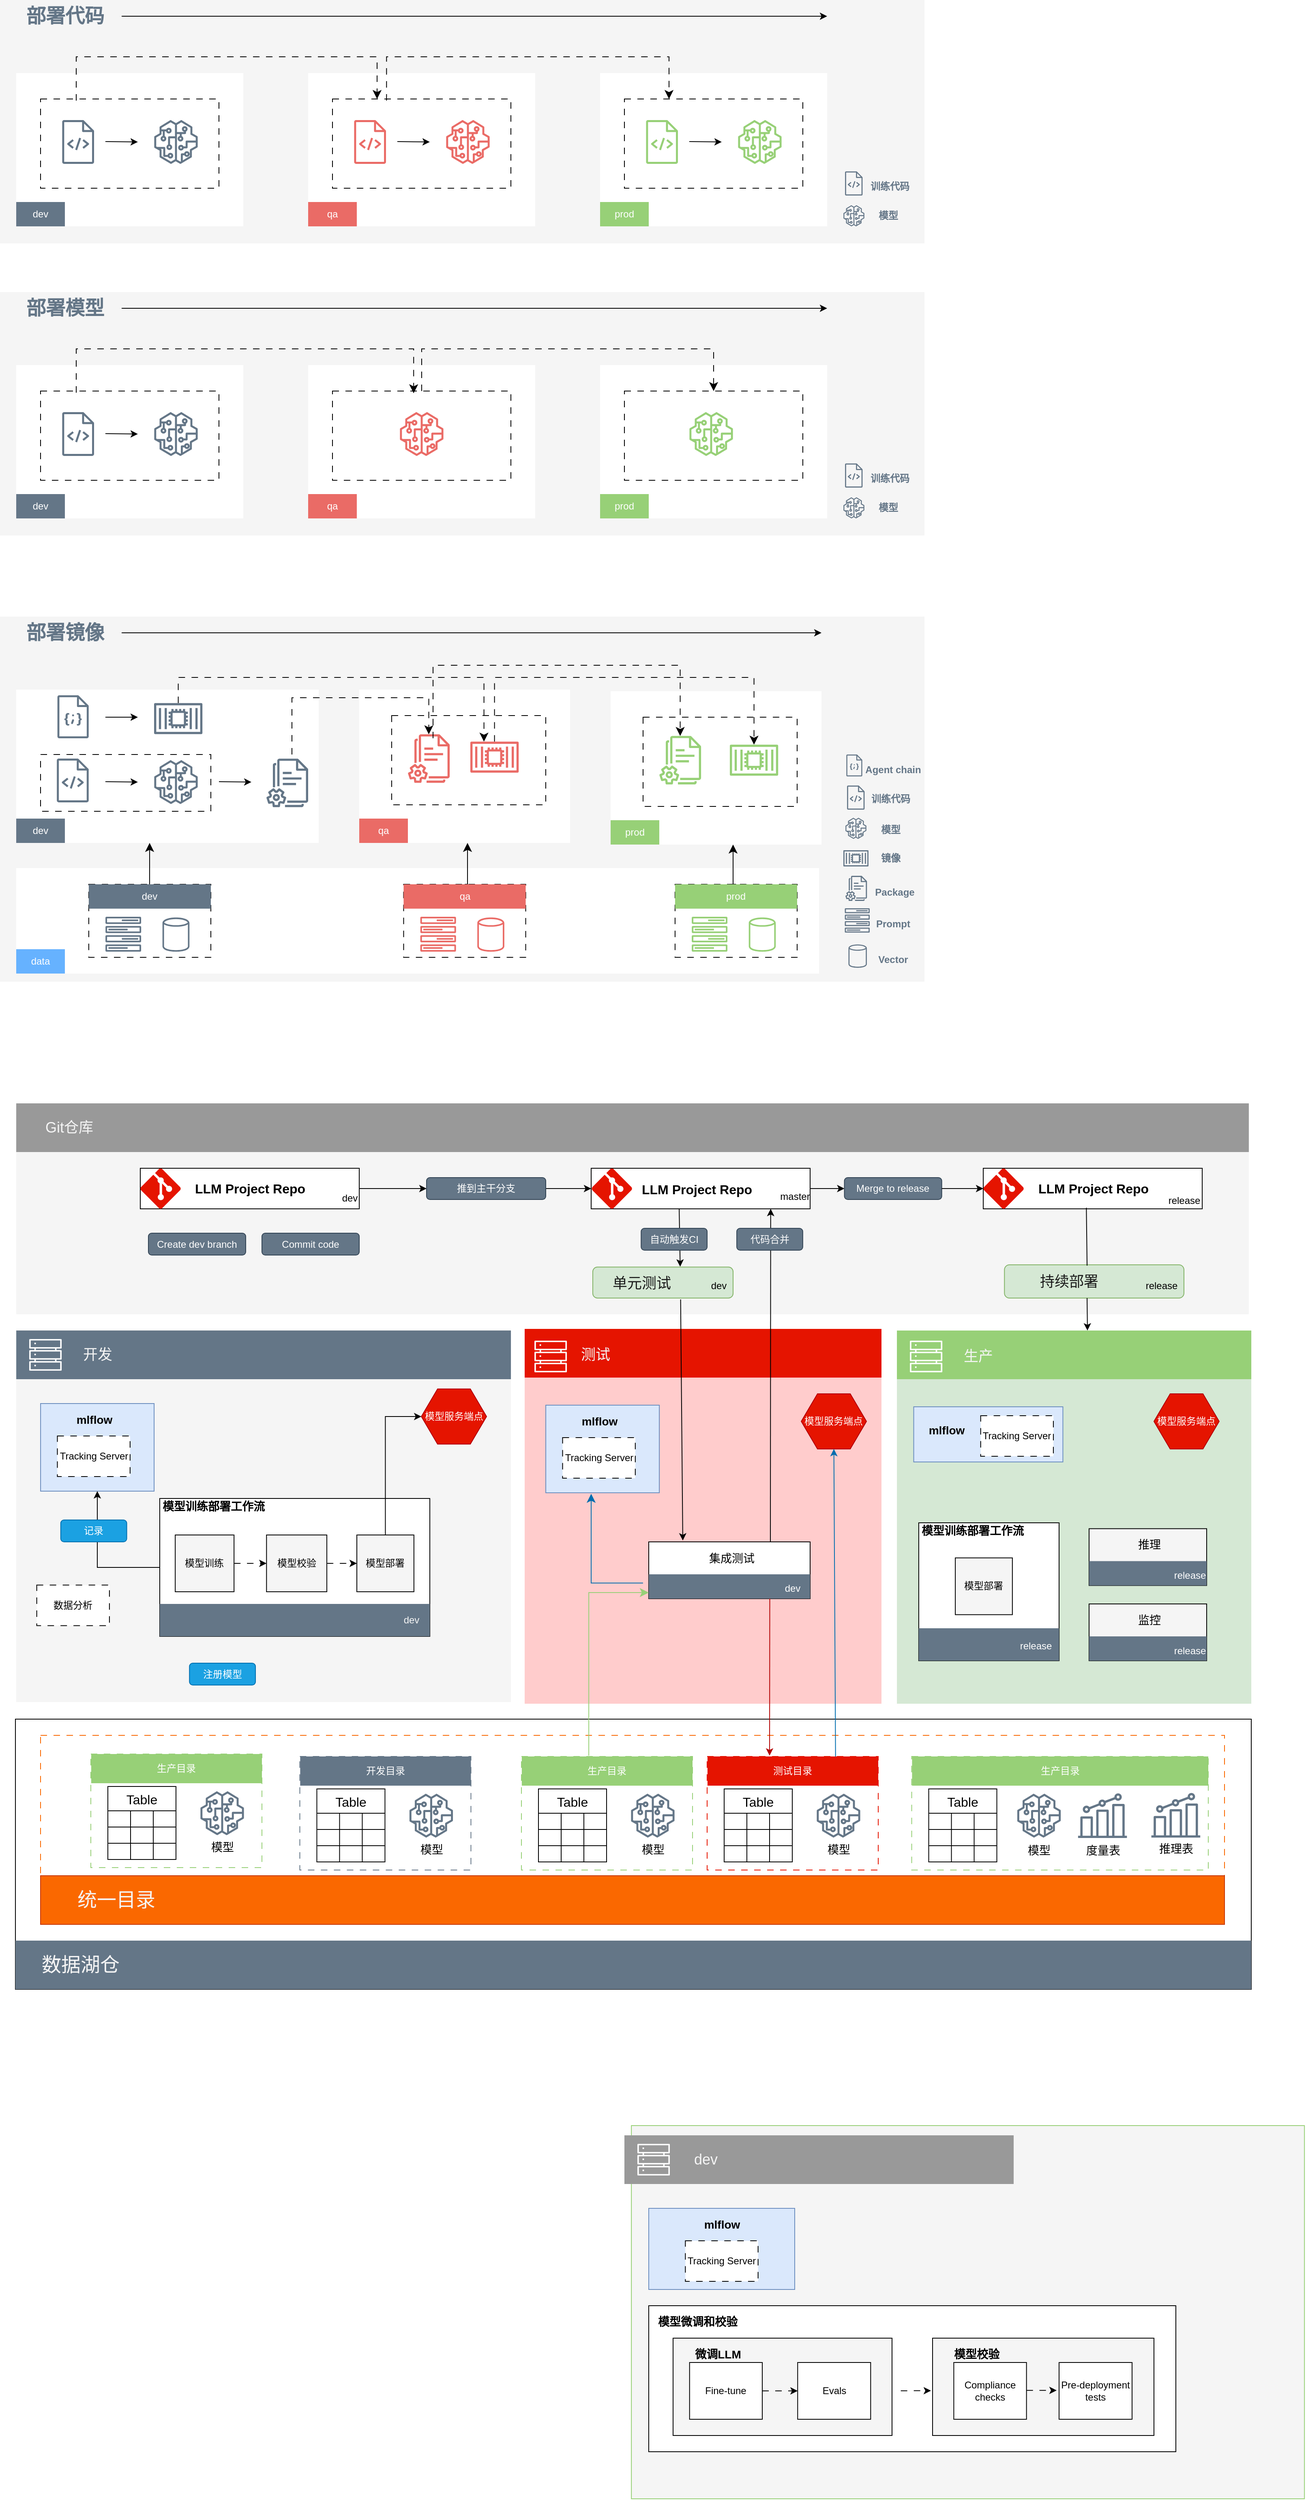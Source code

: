 <mxfile version="26.1.0">
  <diagram name="第 1 页" id="6lDCXm_uTLjBW1uI_MFd">
    <mxGraphModel dx="2143" dy="747" grid="1" gridSize="10" guides="1" tooltips="1" connect="1" arrows="1" fold="1" page="1" pageScale="1" pageWidth="827" pageHeight="1169" math="0" shadow="0">
      <root>
        <mxCell id="0" />
        <mxCell id="1" parent="0" />
        <mxCell id="JcJDtZIdfet0dapsfC1r-50" value="" style="rounded=0;whiteSpace=wrap;html=1;fillColor=#f5f5f5;fontColor=#333333;strokeColor=none;" vertex="1" parent="1">
          <mxGeometry x="-60" y="240" width="1140" height="300" as="geometry" />
        </mxCell>
        <mxCell id="JcJDtZIdfet0dapsfC1r-26" value="" style="rounded=0;whiteSpace=wrap;html=1;strokeColor=none;" vertex="1" parent="1">
          <mxGeometry x="-40" y="330" width="280" height="189" as="geometry" />
        </mxCell>
        <mxCell id="JcJDtZIdfet0dapsfC1r-16" value="" style="rounded=0;whiteSpace=wrap;html=1;dashed=1;dashPattern=8 8;" vertex="1" parent="1">
          <mxGeometry x="-10" y="362" width="220" height="110" as="geometry" />
        </mxCell>
        <mxCell id="JcJDtZIdfet0dapsfC1r-3" value="" style="sketch=0;outlineConnect=0;dashed=0;verticalLabelPosition=bottom;verticalAlign=top;align=center;html=1;fontSize=12;fontStyle=0;aspect=fixed;pointerEvents=1;shape=mxgraph.aws4.sagemaker_model;fillColor=#647687;strokeColor=#314354;fontColor=#ffffff;" vertex="1" parent="1">
          <mxGeometry x="130" y="388" width="54" height="54" as="geometry" />
        </mxCell>
        <mxCell id="JcJDtZIdfet0dapsfC1r-4" value="" style="sketch=0;outlineConnect=0;fillColor=#647687;strokeColor=#314354;dashed=0;verticalLabelPosition=bottom;verticalAlign=top;align=center;html=1;fontSize=12;fontStyle=0;aspect=fixed;pointerEvents=1;shape=mxgraph.aws4.source_code;fontColor=#ffffff;" vertex="1" parent="1">
          <mxGeometry x="16.62" y="388" width="39.46" height="54" as="geometry" />
        </mxCell>
        <mxCell id="JcJDtZIdfet0dapsfC1r-11" value="" style="endArrow=classic;html=1;rounded=0;" edge="1" parent="1">
          <mxGeometry width="50" height="50" relative="1" as="geometry">
            <mxPoint x="70" y="414.5" as="sourcePoint" />
            <mxPoint x="110" y="415" as="targetPoint" />
          </mxGeometry>
        </mxCell>
        <mxCell id="JcJDtZIdfet0dapsfC1r-27" value="dev" style="rounded=0;whiteSpace=wrap;html=1;fillColor=#647687;fontColor=#ffffff;strokeColor=none;" vertex="1" parent="1">
          <mxGeometry x="-40" y="489" width="60" height="30" as="geometry" />
        </mxCell>
        <mxCell id="JcJDtZIdfet0dapsfC1r-38" value="" style="rounded=0;whiteSpace=wrap;html=1;strokeColor=none;" vertex="1" parent="1">
          <mxGeometry x="320" y="330" width="280" height="189" as="geometry" />
        </mxCell>
        <mxCell id="JcJDtZIdfet0dapsfC1r-39" value="" style="rounded=0;whiteSpace=wrap;html=1;dashed=1;dashPattern=8 8;" vertex="1" parent="1">
          <mxGeometry x="350" y="362" width="220" height="110" as="geometry" />
        </mxCell>
        <mxCell id="JcJDtZIdfet0dapsfC1r-40" value="" style="sketch=0;outlineConnect=0;dashed=0;verticalLabelPosition=bottom;verticalAlign=top;align=center;html=1;fontSize=12;fontStyle=0;aspect=fixed;pointerEvents=1;shape=mxgraph.aws4.sagemaker_model;fillColor=#EA6B66;strokeColor=#b85450;" vertex="1" parent="1">
          <mxGeometry x="490" y="388" width="54" height="54" as="geometry" />
        </mxCell>
        <mxCell id="JcJDtZIdfet0dapsfC1r-41" value="" style="sketch=0;outlineConnect=0;fillColor=#EA6B66;strokeColor=#b85450;dashed=0;verticalLabelPosition=bottom;verticalAlign=top;align=center;html=1;fontSize=12;fontStyle=0;aspect=fixed;pointerEvents=1;shape=mxgraph.aws4.source_code;" vertex="1" parent="1">
          <mxGeometry x="376.62" y="388" width="39.46" height="54" as="geometry" />
        </mxCell>
        <mxCell id="JcJDtZIdfet0dapsfC1r-42" value="" style="endArrow=classic;html=1;rounded=0;" edge="1" parent="1">
          <mxGeometry width="50" height="50" relative="1" as="geometry">
            <mxPoint x="430" y="414.5" as="sourcePoint" />
            <mxPoint x="470" y="415" as="targetPoint" />
          </mxGeometry>
        </mxCell>
        <mxCell id="JcJDtZIdfet0dapsfC1r-43" value="qa" style="rounded=0;whiteSpace=wrap;html=1;fillColor=#EA6B66;strokeColor=none;fontColor=#FFFFFF;" vertex="1" parent="1">
          <mxGeometry x="320" y="489" width="60" height="30" as="geometry" />
        </mxCell>
        <mxCell id="JcJDtZIdfet0dapsfC1r-44" value="" style="rounded=0;whiteSpace=wrap;html=1;strokeColor=none;" vertex="1" parent="1">
          <mxGeometry x="680" y="330" width="280" height="189" as="geometry" />
        </mxCell>
        <mxCell id="JcJDtZIdfet0dapsfC1r-45" value="" style="rounded=0;whiteSpace=wrap;html=1;dashed=1;dashPattern=8 8;" vertex="1" parent="1">
          <mxGeometry x="710" y="362" width="220" height="110" as="geometry" />
        </mxCell>
        <mxCell id="JcJDtZIdfet0dapsfC1r-46" value="" style="sketch=0;outlineConnect=0;dashed=0;verticalLabelPosition=bottom;verticalAlign=top;align=center;html=1;fontSize=12;fontStyle=0;aspect=fixed;pointerEvents=1;shape=mxgraph.aws4.sagemaker_model;fillColor=#97D077;strokeColor=#82b366;" vertex="1" parent="1">
          <mxGeometry x="850" y="388" width="54" height="54" as="geometry" />
        </mxCell>
        <mxCell id="JcJDtZIdfet0dapsfC1r-47" value="" style="sketch=0;outlineConnect=0;fillColor=#97D077;strokeColor=#82b366;dashed=0;verticalLabelPosition=bottom;verticalAlign=top;align=center;html=1;fontSize=12;fontStyle=0;aspect=fixed;pointerEvents=1;shape=mxgraph.aws4.source_code;" vertex="1" parent="1">
          <mxGeometry x="736.62" y="388" width="39.46" height="54" as="geometry" />
        </mxCell>
        <mxCell id="JcJDtZIdfet0dapsfC1r-48" value="" style="endArrow=classic;html=1;rounded=0;" edge="1" parent="1">
          <mxGeometry width="50" height="50" relative="1" as="geometry">
            <mxPoint x="790" y="414.5" as="sourcePoint" />
            <mxPoint x="830" y="415" as="targetPoint" />
          </mxGeometry>
        </mxCell>
        <mxCell id="JcJDtZIdfet0dapsfC1r-49" value="prod" style="rounded=0;whiteSpace=wrap;html=1;fillColor=#97D077;strokeColor=none;fontColor=#FFFFFF;" vertex="1" parent="1">
          <mxGeometry x="680" y="489" width="60" height="30" as="geometry" />
        </mxCell>
        <mxCell id="JcJDtZIdfet0dapsfC1r-51" value="部署代码" style="text;strokeColor=none;fillColor=none;html=1;fontSize=24;fontStyle=1;verticalAlign=middle;align=center;fontColor=#647687;" vertex="1" parent="1">
          <mxGeometry x="-30" y="240" width="100" height="40" as="geometry" />
        </mxCell>
        <mxCell id="JcJDtZIdfet0dapsfC1r-57" value="" style="endArrow=classic;html=1;rounded=0;" edge="1" parent="1">
          <mxGeometry width="50" height="50" relative="1" as="geometry">
            <mxPoint x="90" y="260" as="sourcePoint" />
            <mxPoint x="960" y="260" as="targetPoint" />
          </mxGeometry>
        </mxCell>
        <mxCell id="JcJDtZIdfet0dapsfC1r-58" value="" style="edgeStyle=elbowEdgeStyle;elbow=vertical;endArrow=classic;html=1;curved=0;rounded=0;endSize=8;startSize=8;entryX=0.25;entryY=0;entryDx=0;entryDy=0;dashed=1;dashPattern=8 8;exitX=0.2;exitY=0.018;exitDx=0;exitDy=0;exitPerimeter=0;" edge="1" parent="1" source="JcJDtZIdfet0dapsfC1r-16" target="JcJDtZIdfet0dapsfC1r-39">
          <mxGeometry width="50" height="50" relative="1" as="geometry">
            <mxPoint x="80" y="350" as="sourcePoint" />
            <mxPoint x="130" y="300" as="targetPoint" />
            <Array as="points">
              <mxPoint x="240" y="310" />
            </Array>
          </mxGeometry>
        </mxCell>
        <mxCell id="JcJDtZIdfet0dapsfC1r-59" value="" style="edgeStyle=elbowEdgeStyle;elbow=vertical;endArrow=classic;html=1;curved=0;rounded=0;endSize=8;startSize=8;entryX=0.25;entryY=0;entryDx=0;entryDy=0;dashed=1;dashPattern=8 8;exitX=0.303;exitY=0.018;exitDx=0;exitDy=0;exitPerimeter=0;" edge="1" parent="1" source="JcJDtZIdfet0dapsfC1r-39" target="JcJDtZIdfet0dapsfC1r-45">
          <mxGeometry width="50" height="50" relative="1" as="geometry">
            <mxPoint x="417" y="350" as="sourcePoint" />
            <mxPoint x="550" y="300" as="targetPoint" />
            <Array as="points">
              <mxPoint x="530" y="310" />
            </Array>
          </mxGeometry>
        </mxCell>
        <mxCell id="JcJDtZIdfet0dapsfC1r-60" value="" style="sketch=0;outlineConnect=0;fillColor=#647687;strokeColor=#314354;dashed=0;verticalLabelPosition=bottom;verticalAlign=top;align=center;html=1;fontSize=12;fontStyle=0;aspect=fixed;pointerEvents=1;shape=mxgraph.aws4.source_code;fontColor=#ffffff;" vertex="1" parent="1">
          <mxGeometry x="982" y="451.25" width="21.74" height="29.75" as="geometry" />
        </mxCell>
        <mxCell id="JcJDtZIdfet0dapsfC1r-61" value="" style="sketch=0;outlineConnect=0;dashed=0;verticalLabelPosition=bottom;verticalAlign=top;align=center;html=1;fontSize=12;fontStyle=0;aspect=fixed;pointerEvents=1;shape=mxgraph.aws4.sagemaker_model;fillColor=#647687;strokeColor=#314354;fontColor=#ffffff;" vertex="1" parent="1">
          <mxGeometry x="980" y="493" width="26" height="26" as="geometry" />
        </mxCell>
        <mxCell id="JcJDtZIdfet0dapsfC1r-62" value="&lt;font style=&quot;font-size: 12px;&quot;&gt;训练代码&lt;/font&gt;" style="text;strokeColor=none;fillColor=none;html=1;fontSize=24;fontStyle=1;verticalAlign=middle;align=center;fontColor=#647687;" vertex="1" parent="1">
          <mxGeometry x="1007" y="451.75" width="60" height="29.25" as="geometry" />
        </mxCell>
        <mxCell id="JcJDtZIdfet0dapsfC1r-63" value="模型" style="text;strokeColor=none;fillColor=none;html=1;fontSize=12;fontStyle=1;verticalAlign=middle;align=center;fontColor=#647687;" vertex="1" parent="1">
          <mxGeometry x="1006" y="493" width="58.26" height="26" as="geometry" />
        </mxCell>
        <mxCell id="JcJDtZIdfet0dapsfC1r-64" value="" style="rounded=0;whiteSpace=wrap;html=1;fillColor=#f5f5f5;fontColor=#333333;strokeColor=none;" vertex="1" parent="1">
          <mxGeometry x="-60" y="1000" width="1140" height="450" as="geometry" />
        </mxCell>
        <mxCell id="JcJDtZIdfet0dapsfC1r-65" value="" style="rounded=0;whiteSpace=wrap;html=1;strokeColor=none;" vertex="1" parent="1">
          <mxGeometry x="-40" y="1090" width="373" height="189" as="geometry" />
        </mxCell>
        <mxCell id="JcJDtZIdfet0dapsfC1r-66" value="" style="rounded=0;whiteSpace=wrap;html=1;dashed=1;dashPattern=8 8;" vertex="1" parent="1">
          <mxGeometry x="-10" y="1170" width="210" height="70" as="geometry" />
        </mxCell>
        <mxCell id="JcJDtZIdfet0dapsfC1r-67" value="" style="sketch=0;outlineConnect=0;dashed=0;verticalLabelPosition=bottom;verticalAlign=top;align=center;html=1;fontSize=12;fontStyle=0;aspect=fixed;pointerEvents=1;shape=mxgraph.aws4.sagemaker_model;fillColor=#647687;strokeColor=#314354;fontColor=#ffffff;" vertex="1" parent="1">
          <mxGeometry x="130" y="1177" width="54" height="54" as="geometry" />
        </mxCell>
        <mxCell id="JcJDtZIdfet0dapsfC1r-68" value="" style="sketch=0;outlineConnect=0;fillColor=#647687;strokeColor=#314354;dashed=0;verticalLabelPosition=bottom;verticalAlign=top;align=center;html=1;fontSize=12;fontStyle=0;aspect=fixed;pointerEvents=1;shape=mxgraph.aws4.source_code;fontColor=#ffffff;" vertex="1" parent="1">
          <mxGeometry x="10.0" y="1175" width="39.46" height="54" as="geometry" />
        </mxCell>
        <mxCell id="JcJDtZIdfet0dapsfC1r-69" value="" style="endArrow=classic;html=1;rounded=0;" edge="1" parent="1">
          <mxGeometry width="50" height="50" relative="1" as="geometry">
            <mxPoint x="70" y="1203.5" as="sourcePoint" />
            <mxPoint x="110" y="1204" as="targetPoint" />
          </mxGeometry>
        </mxCell>
        <mxCell id="JcJDtZIdfet0dapsfC1r-70" value="dev" style="rounded=0;whiteSpace=wrap;html=1;fillColor=#647687;fontColor=#ffffff;strokeColor=none;" vertex="1" parent="1">
          <mxGeometry x="-40" y="1249" width="60" height="30" as="geometry" />
        </mxCell>
        <mxCell id="JcJDtZIdfet0dapsfC1r-71" value="" style="rounded=0;whiteSpace=wrap;html=1;strokeColor=none;" vertex="1" parent="1">
          <mxGeometry x="383" y="1090" width="260" height="189" as="geometry" />
        </mxCell>
        <mxCell id="JcJDtZIdfet0dapsfC1r-72" value="" style="rounded=0;whiteSpace=wrap;html=1;dashed=1;dashPattern=8 8;" vertex="1" parent="1">
          <mxGeometry x="423" y="1122" width="190" height="110" as="geometry" />
        </mxCell>
        <mxCell id="JcJDtZIdfet0dapsfC1r-76" value="qa" style="rounded=0;whiteSpace=wrap;html=1;fillColor=#EA6B66;strokeColor=none;fontColor=#FFFFFF;" vertex="1" parent="1">
          <mxGeometry x="383" y="1249" width="60" height="30" as="geometry" />
        </mxCell>
        <mxCell id="JcJDtZIdfet0dapsfC1r-83" value="部署镜像" style="text;strokeColor=none;fillColor=none;html=1;fontSize=24;fontStyle=1;verticalAlign=middle;align=center;fontColor=#647687;" vertex="1" parent="1">
          <mxGeometry x="-30" y="1000" width="100" height="40" as="geometry" />
        </mxCell>
        <mxCell id="JcJDtZIdfet0dapsfC1r-84" value="" style="endArrow=classic;html=1;rounded=0;" edge="1" parent="1">
          <mxGeometry width="50" height="50" relative="1" as="geometry">
            <mxPoint x="90" y="1020" as="sourcePoint" />
            <mxPoint x="953" y="1020" as="targetPoint" />
          </mxGeometry>
        </mxCell>
        <mxCell id="JcJDtZIdfet0dapsfC1r-85" value="" style="edgeStyle=elbowEdgeStyle;elbow=vertical;endArrow=classic;html=1;curved=0;rounded=0;endSize=8;startSize=8;dashed=1;dashPattern=8 8;" edge="1" parent="1" source="JcJDtZIdfet0dapsfC1r-148">
          <mxGeometry width="50" height="50" relative="1" as="geometry">
            <mxPoint x="201" y="1097" as="sourcePoint" />
            <mxPoint x="536.805" y="1154.113" as="targetPoint" />
            <Array as="points">
              <mxPoint x="400" y="1075" />
            </Array>
          </mxGeometry>
        </mxCell>
        <mxCell id="JcJDtZIdfet0dapsfC1r-87" value="" style="sketch=0;outlineConnect=0;fillColor=#647687;strokeColor=#314354;dashed=0;verticalLabelPosition=bottom;verticalAlign=top;align=center;html=1;fontSize=12;fontStyle=0;aspect=fixed;pointerEvents=1;shape=mxgraph.aws4.source_code;fontColor=#ffffff;" vertex="1" parent="1">
          <mxGeometry x="984.49" y="1208.25" width="21.74" height="29.75" as="geometry" />
        </mxCell>
        <mxCell id="JcJDtZIdfet0dapsfC1r-88" value="" style="sketch=0;outlineConnect=0;dashed=0;verticalLabelPosition=bottom;verticalAlign=top;align=center;html=1;fontSize=12;fontStyle=0;aspect=fixed;pointerEvents=1;shape=mxgraph.aws4.sagemaker_model;fillColor=#647687;strokeColor=#314354;fontColor=#ffffff;" vertex="1" parent="1">
          <mxGeometry x="982.49" y="1248" width="26" height="26" as="geometry" />
        </mxCell>
        <mxCell id="JcJDtZIdfet0dapsfC1r-89" value="&lt;font style=&quot;font-size: 12px;&quot;&gt;训练代码&lt;/font&gt;" style="text;strokeColor=none;fillColor=none;html=1;fontSize=24;fontStyle=1;verticalAlign=middle;align=center;fontColor=#647687;" vertex="1" parent="1">
          <mxGeometry x="1008.49" y="1206.75" width="60" height="29.25" as="geometry" />
        </mxCell>
        <mxCell id="JcJDtZIdfet0dapsfC1r-90" value="模型" style="text;strokeColor=none;fillColor=none;html=1;fontSize=12;fontStyle=1;verticalAlign=middle;align=center;fontColor=#647687;" vertex="1" parent="1">
          <mxGeometry x="1008.49" y="1250" width="58.26" height="26" as="geometry" />
        </mxCell>
        <mxCell id="JcJDtZIdfet0dapsfC1r-97" value="" style="endArrow=classic;html=1;rounded=0;" edge="1" parent="1">
          <mxGeometry width="50" height="50" relative="1" as="geometry">
            <mxPoint x="210" y="1203.5" as="sourcePoint" />
            <mxPoint x="250" y="1204.0" as="targetPoint" />
          </mxGeometry>
        </mxCell>
        <mxCell id="JcJDtZIdfet0dapsfC1r-98" value="" style="rounded=0;whiteSpace=wrap;html=1;strokeColor=none;" vertex="1" parent="1">
          <mxGeometry x="693" y="1092" width="260" height="189" as="geometry" />
        </mxCell>
        <mxCell id="JcJDtZIdfet0dapsfC1r-99" value="" style="rounded=0;whiteSpace=wrap;html=1;dashed=1;dashPattern=8 8;" vertex="1" parent="1">
          <mxGeometry x="733" y="1124" width="190" height="110" as="geometry" />
        </mxCell>
        <mxCell id="JcJDtZIdfet0dapsfC1r-104" value="" style="edgeStyle=elbowEdgeStyle;elbow=vertical;endArrow=classic;html=1;curved=0;rounded=0;endSize=8;startSize=8;dashed=1;dashPattern=8 8;" edge="1" parent="1" source="JcJDtZIdfet0dapsfC1r-149" target="JcJDtZIdfet0dapsfC1r-150">
          <mxGeometry width="50" height="50" relative="1" as="geometry">
            <mxPoint x="550" y="1140" as="sourcePoint" />
            <mxPoint x="820" y="1122" as="targetPoint" />
            <Array as="points">
              <mxPoint x="683" y="1075" />
            </Array>
          </mxGeometry>
        </mxCell>
        <mxCell id="JcJDtZIdfet0dapsfC1r-106" value="prod" style="rounded=0;whiteSpace=wrap;html=1;fillColor=#97D077;strokeColor=none;fontColor=#FFFFFF;" vertex="1" parent="1">
          <mxGeometry x="693" y="1251" width="60" height="30" as="geometry" />
        </mxCell>
        <mxCell id="JcJDtZIdfet0dapsfC1r-112" value="" style="rounded=0;whiteSpace=wrap;html=1;fillColor=#f5f5f5;fontColor=#333333;strokeColor=none;" vertex="1" parent="1">
          <mxGeometry x="-60" y="600" width="1140" height="300" as="geometry" />
        </mxCell>
        <mxCell id="JcJDtZIdfet0dapsfC1r-113" value="" style="rounded=0;whiteSpace=wrap;html=1;strokeColor=none;" vertex="1" parent="1">
          <mxGeometry x="-40" y="690" width="280" height="189" as="geometry" />
        </mxCell>
        <mxCell id="JcJDtZIdfet0dapsfC1r-114" value="" style="rounded=0;whiteSpace=wrap;html=1;dashed=1;dashPattern=8 8;" vertex="1" parent="1">
          <mxGeometry x="-10" y="722" width="220" height="110" as="geometry" />
        </mxCell>
        <mxCell id="JcJDtZIdfet0dapsfC1r-115" value="" style="sketch=0;outlineConnect=0;dashed=0;verticalLabelPosition=bottom;verticalAlign=top;align=center;html=1;fontSize=12;fontStyle=0;aspect=fixed;pointerEvents=1;shape=mxgraph.aws4.sagemaker_model;fillColor=#647687;strokeColor=#314354;fontColor=#ffffff;" vertex="1" parent="1">
          <mxGeometry x="130" y="748" width="54" height="54" as="geometry" />
        </mxCell>
        <mxCell id="JcJDtZIdfet0dapsfC1r-116" value="" style="sketch=0;outlineConnect=0;fillColor=#647687;strokeColor=#314354;dashed=0;verticalLabelPosition=bottom;verticalAlign=top;align=center;html=1;fontSize=12;fontStyle=0;aspect=fixed;pointerEvents=1;shape=mxgraph.aws4.source_code;fontColor=#ffffff;" vertex="1" parent="1">
          <mxGeometry x="16.62" y="748" width="39.46" height="54" as="geometry" />
        </mxCell>
        <mxCell id="JcJDtZIdfet0dapsfC1r-117" value="" style="endArrow=classic;html=1;rounded=0;" edge="1" parent="1">
          <mxGeometry width="50" height="50" relative="1" as="geometry">
            <mxPoint x="70" y="774.5" as="sourcePoint" />
            <mxPoint x="110" y="775" as="targetPoint" />
          </mxGeometry>
        </mxCell>
        <mxCell id="JcJDtZIdfet0dapsfC1r-118" value="dev" style="rounded=0;whiteSpace=wrap;html=1;fillColor=#647687;fontColor=#ffffff;strokeColor=none;" vertex="1" parent="1">
          <mxGeometry x="-40" y="849" width="60" height="30" as="geometry" />
        </mxCell>
        <mxCell id="JcJDtZIdfet0dapsfC1r-119" value="" style="rounded=0;whiteSpace=wrap;html=1;strokeColor=none;" vertex="1" parent="1">
          <mxGeometry x="320" y="690" width="280" height="189" as="geometry" />
        </mxCell>
        <mxCell id="JcJDtZIdfet0dapsfC1r-120" value="" style="rounded=0;whiteSpace=wrap;html=1;dashed=1;dashPattern=8 8;" vertex="1" parent="1">
          <mxGeometry x="350" y="722" width="220" height="110" as="geometry" />
        </mxCell>
        <mxCell id="JcJDtZIdfet0dapsfC1r-121" value="" style="sketch=0;outlineConnect=0;dashed=0;verticalLabelPosition=bottom;verticalAlign=top;align=center;html=1;fontSize=12;fontStyle=0;aspect=fixed;pointerEvents=1;shape=mxgraph.aws4.sagemaker_model;fillColor=#EA6B66;strokeColor=#b85450;" vertex="1" parent="1">
          <mxGeometry x="433" y="748" width="54" height="54" as="geometry" />
        </mxCell>
        <mxCell id="JcJDtZIdfet0dapsfC1r-124" value="qa" style="rounded=0;whiteSpace=wrap;html=1;fillColor=#EA6B66;strokeColor=none;fontColor=#FFFFFF;" vertex="1" parent="1">
          <mxGeometry x="320" y="849" width="60" height="30" as="geometry" />
        </mxCell>
        <mxCell id="JcJDtZIdfet0dapsfC1r-125" value="" style="rounded=0;whiteSpace=wrap;html=1;strokeColor=none;" vertex="1" parent="1">
          <mxGeometry x="680" y="690" width="280" height="189" as="geometry" />
        </mxCell>
        <mxCell id="JcJDtZIdfet0dapsfC1r-126" value="" style="rounded=0;whiteSpace=wrap;html=1;dashed=1;dashPattern=8 8;" vertex="1" parent="1">
          <mxGeometry x="710" y="722" width="220" height="110" as="geometry" />
        </mxCell>
        <mxCell id="JcJDtZIdfet0dapsfC1r-127" value="" style="sketch=0;outlineConnect=0;dashed=0;verticalLabelPosition=bottom;verticalAlign=top;align=center;html=1;fontSize=12;fontStyle=0;aspect=fixed;pointerEvents=1;shape=mxgraph.aws4.sagemaker_model;fillColor=#97D077;strokeColor=#82b366;" vertex="1" parent="1">
          <mxGeometry x="790" y="748" width="54" height="54" as="geometry" />
        </mxCell>
        <mxCell id="JcJDtZIdfet0dapsfC1r-130" value="prod" style="rounded=0;whiteSpace=wrap;html=1;fillColor=#97D077;strokeColor=none;fontColor=#FFFFFF;" vertex="1" parent="1">
          <mxGeometry x="680" y="849" width="60" height="30" as="geometry" />
        </mxCell>
        <mxCell id="JcJDtZIdfet0dapsfC1r-131" value="部署模型" style="text;strokeColor=none;fillColor=none;html=1;fontSize=24;fontStyle=1;verticalAlign=middle;align=center;fontColor=#647687;" vertex="1" parent="1">
          <mxGeometry x="-30" y="600" width="100" height="40" as="geometry" />
        </mxCell>
        <mxCell id="JcJDtZIdfet0dapsfC1r-132" value="" style="endArrow=classic;html=1;rounded=0;" edge="1" parent="1">
          <mxGeometry width="50" height="50" relative="1" as="geometry">
            <mxPoint x="90" y="620" as="sourcePoint" />
            <mxPoint x="960" y="620" as="targetPoint" />
          </mxGeometry>
        </mxCell>
        <mxCell id="JcJDtZIdfet0dapsfC1r-133" value="" style="edgeStyle=elbowEdgeStyle;elbow=vertical;endArrow=classic;html=1;curved=0;rounded=0;endSize=8;startSize=8;entryX=0.455;entryY=0.025;entryDx=0;entryDy=0;dashed=1;dashPattern=8 8;exitX=0.2;exitY=0.018;exitDx=0;exitDy=0;exitPerimeter=0;entryPerimeter=0;" edge="1" parent="1" source="JcJDtZIdfet0dapsfC1r-114" target="JcJDtZIdfet0dapsfC1r-120">
          <mxGeometry width="50" height="50" relative="1" as="geometry">
            <mxPoint x="80" y="710" as="sourcePoint" />
            <mxPoint x="130" y="660" as="targetPoint" />
            <Array as="points">
              <mxPoint x="240" y="670" />
            </Array>
          </mxGeometry>
        </mxCell>
        <mxCell id="JcJDtZIdfet0dapsfC1r-134" value="" style="edgeStyle=elbowEdgeStyle;elbow=vertical;endArrow=classic;html=1;curved=0;rounded=0;endSize=8;startSize=8;dashed=1;dashPattern=8 8;exitX=0.5;exitY=0;exitDx=0;exitDy=0;" edge="1" parent="1" source="JcJDtZIdfet0dapsfC1r-120" target="JcJDtZIdfet0dapsfC1r-126">
          <mxGeometry width="50" height="50" relative="1" as="geometry">
            <mxPoint x="417" y="710" as="sourcePoint" />
            <mxPoint x="550" y="660" as="targetPoint" />
            <Array as="points">
              <mxPoint x="530" y="670" />
            </Array>
          </mxGeometry>
        </mxCell>
        <mxCell id="JcJDtZIdfet0dapsfC1r-135" value="" style="sketch=0;outlineConnect=0;fillColor=#647687;strokeColor=#314354;dashed=0;verticalLabelPosition=bottom;verticalAlign=top;align=center;html=1;fontSize=12;fontStyle=0;aspect=fixed;pointerEvents=1;shape=mxgraph.aws4.source_code;fontColor=#ffffff;" vertex="1" parent="1">
          <mxGeometry x="982" y="811.25" width="21.74" height="29.75" as="geometry" />
        </mxCell>
        <mxCell id="JcJDtZIdfet0dapsfC1r-136" value="" style="sketch=0;outlineConnect=0;dashed=0;verticalLabelPosition=bottom;verticalAlign=top;align=center;html=1;fontSize=12;fontStyle=0;aspect=fixed;pointerEvents=1;shape=mxgraph.aws4.sagemaker_model;fillColor=#647687;strokeColor=#314354;fontColor=#ffffff;" vertex="1" parent="1">
          <mxGeometry x="980" y="853" width="26" height="26" as="geometry" />
        </mxCell>
        <mxCell id="JcJDtZIdfet0dapsfC1r-137" value="&lt;font style=&quot;font-size: 12px;&quot;&gt;训练代码&lt;/font&gt;" style="text;strokeColor=none;fillColor=none;html=1;fontSize=24;fontStyle=1;verticalAlign=middle;align=center;fontColor=#647687;" vertex="1" parent="1">
          <mxGeometry x="1007" y="811.75" width="60" height="29.25" as="geometry" />
        </mxCell>
        <mxCell id="JcJDtZIdfet0dapsfC1r-138" value="模型" style="text;strokeColor=none;fillColor=none;html=1;fontSize=12;fontStyle=1;verticalAlign=middle;align=center;fontColor=#647687;" vertex="1" parent="1">
          <mxGeometry x="1006" y="853" width="58.26" height="26" as="geometry" />
        </mxCell>
        <mxCell id="JcJDtZIdfet0dapsfC1r-139" value="镜像" style="text;strokeColor=none;fillColor=none;html=1;fontSize=12;fontStyle=1;verticalAlign=middle;align=center;fontColor=#647687;" vertex="1" parent="1">
          <mxGeometry x="1008.49" y="1285" width="58.26" height="26" as="geometry" />
        </mxCell>
        <mxCell id="JcJDtZIdfet0dapsfC1r-140" value="" style="sketch=0;outlineConnect=0;fontColor=#ffffff;fillColor=#647687;strokeColor=#314354;dashed=0;verticalLabelPosition=bottom;verticalAlign=top;align=center;html=1;fontSize=12;fontStyle=0;aspect=fixed;pointerEvents=1;shape=mxgraph.aws4.documents2;" vertex="1" parent="1">
          <mxGeometry x="268.46" y="1175" width="51.54" height="60" as="geometry" />
        </mxCell>
        <mxCell id="JcJDtZIdfet0dapsfC1r-141" value="" style="sketch=0;outlineConnect=0;fontColor=#ffffff;fillColor=#647687;strokeColor=#314354;dashed=0;verticalLabelPosition=bottom;verticalAlign=top;align=center;html=1;fontSize=12;fontStyle=0;aspect=fixed;pointerEvents=1;shape=mxgraph.aws4.json_script;" vertex="1" parent="1">
          <mxGeometry x="10.73" y="1097" width="38.73" height="53" as="geometry" />
        </mxCell>
        <mxCell id="JcJDtZIdfet0dapsfC1r-142" value="" style="endArrow=classic;html=1;rounded=0;" edge="1" parent="1">
          <mxGeometry width="50" height="50" relative="1" as="geometry">
            <mxPoint x="70" y="1124" as="sourcePoint" />
            <mxPoint x="110" y="1124" as="targetPoint" />
          </mxGeometry>
        </mxCell>
        <mxCell id="JcJDtZIdfet0dapsfC1r-143" value="" style="sketch=0;outlineConnect=0;fontColor=#ffffff;fillColor=#EA6B66;strokeColor=#314354;dashed=0;verticalLabelPosition=bottom;verticalAlign=top;align=center;html=1;fontSize=12;fontStyle=0;aspect=fixed;pointerEvents=1;shape=mxgraph.aws4.documents2;" vertex="1" parent="1">
          <mxGeometry x="443" y="1145" width="51.54" height="60" as="geometry" />
        </mxCell>
        <mxCell id="JcJDtZIdfet0dapsfC1r-144" value="" style="rounded=0;whiteSpace=wrap;html=1;strokeColor=none;" vertex="1" parent="1">
          <mxGeometry x="-40" y="1310" width="990" height="130" as="geometry" />
        </mxCell>
        <mxCell id="JcJDtZIdfet0dapsfC1r-145" value="data" style="rounded=0;whiteSpace=wrap;html=1;fillColor=#66B2FF;strokeColor=none;fontColor=#FFFFFF;" vertex="1" parent="1">
          <mxGeometry x="-40" y="1410" width="60" height="30" as="geometry" />
        </mxCell>
        <mxCell id="JcJDtZIdfet0dapsfC1r-147" value="" style="sketch=0;outlineConnect=0;fontColor=#ffffff;fillColor=#97D077;strokeColor=#314354;dashed=0;verticalLabelPosition=bottom;verticalAlign=top;align=center;html=1;fontSize=12;fontStyle=0;aspect=fixed;pointerEvents=1;shape=mxgraph.aws4.documents2;" vertex="1" parent="1">
          <mxGeometry x="753" y="1147" width="51.54" height="60" as="geometry" />
        </mxCell>
        <mxCell id="JcJDtZIdfet0dapsfC1r-148" value="" style="sketch=0;outlineConnect=0;fontColor=#ffffff;fillColor=#647687;strokeColor=#314354;dashed=0;verticalLabelPosition=bottom;verticalAlign=top;align=center;html=1;fontSize=12;fontStyle=0;aspect=fixed;pointerEvents=1;shape=mxgraph.aws4.container_2;" vertex="1" parent="1">
          <mxGeometry x="130" y="1106.5" width="59.61" height="38.5" as="geometry" />
        </mxCell>
        <mxCell id="JcJDtZIdfet0dapsfC1r-149" value="" style="sketch=0;outlineConnect=0;fontColor=#ffffff;fillColor=#EA6B66;strokeColor=#314354;dashed=0;verticalLabelPosition=bottom;verticalAlign=top;align=center;html=1;fontSize=12;fontStyle=0;aspect=fixed;pointerEvents=1;shape=mxgraph.aws4.container_2;" vertex="1" parent="1">
          <mxGeometry x="520" y="1154" width="59.61" height="38.5" as="geometry" />
        </mxCell>
        <mxCell id="JcJDtZIdfet0dapsfC1r-150" value="" style="sketch=0;outlineConnect=0;fontColor=#ffffff;fillColor=#97D077;strokeColor=#3A5431;dashed=0;verticalLabelPosition=bottom;verticalAlign=top;align=center;html=1;fontSize=12;fontStyle=0;aspect=fixed;pointerEvents=1;shape=mxgraph.aws4.container_2;" vertex="1" parent="1">
          <mxGeometry x="840" y="1157.75" width="59.61" height="38.5" as="geometry" />
        </mxCell>
        <mxCell id="JcJDtZIdfet0dapsfC1r-151" value="" style="edgeStyle=elbowEdgeStyle;elbow=vertical;endArrow=classic;html=1;curved=0;rounded=0;endSize=8;startSize=8;dashed=1;dashPattern=8 8;" edge="1" parent="1" target="JcJDtZIdfet0dapsfC1r-143">
          <mxGeometry width="50" height="50" relative="1" as="geometry">
            <mxPoint x="300" y="1170" as="sourcePoint" />
            <mxPoint x="350" y="1120" as="targetPoint" />
            <Array as="points">
              <mxPoint x="390" y="1100" />
            </Array>
          </mxGeometry>
        </mxCell>
        <mxCell id="JcJDtZIdfet0dapsfC1r-153" value="" style="edgeStyle=elbowEdgeStyle;elbow=vertical;endArrow=classic;html=1;curved=0;rounded=0;endSize=8;startSize=8;dashed=1;dashPattern=8 8;" edge="1" parent="1" target="JcJDtZIdfet0dapsfC1r-147">
          <mxGeometry width="50" height="50" relative="1" as="geometry">
            <mxPoint x="474" y="1150" as="sourcePoint" />
            <mxPoint x="643" y="1125" as="targetPoint" />
            <Array as="points">
              <mxPoint x="630" y="1060" />
            </Array>
          </mxGeometry>
        </mxCell>
        <mxCell id="JcJDtZIdfet0dapsfC1r-159" value="" style="rounded=0;whiteSpace=wrap;html=1;dashed=1;dashPattern=8 8;" vertex="1" parent="1">
          <mxGeometry x="49.46" y="1330" width="150.54" height="90" as="geometry" />
        </mxCell>
        <mxCell id="JcJDtZIdfet0dapsfC1r-154" value="" style="sketch=0;outlineConnect=0;fontColor=#ffffff;fillColor=#647687;strokeColor=#314354;dashed=0;verticalLabelPosition=bottom;verticalAlign=top;align=center;html=1;fontSize=12;fontStyle=0;aspect=fixed;pointerEvents=1;shape=mxgraph.aws4.container_2;" vertex="1" parent="1">
          <mxGeometry x="980" y="1288" width="30.97" height="20" as="geometry" />
        </mxCell>
        <mxCell id="JcJDtZIdfet0dapsfC1r-155" value="" style="sketch=0;outlineConnect=0;fontColor=#ffffff;fillColor=#647687;strokeColor=#314354;dashed=0;verticalLabelPosition=bottom;verticalAlign=top;align=center;html=1;fontSize=12;fontStyle=0;aspect=fixed;pointerEvents=1;shape=mxgraph.aws4.json_script;" vertex="1" parent="1">
          <mxGeometry x="983.63" y="1170" width="19.73" height="27" as="geometry" />
        </mxCell>
        <mxCell id="JcJDtZIdfet0dapsfC1r-156" value="&lt;font style=&quot;font-size: 12px;&quot;&gt;Agent chain&lt;/font&gt;" style="text;strokeColor=none;fillColor=none;html=1;fontSize=24;fontStyle=1;verticalAlign=middle;align=center;fontColor=#647687;" vertex="1" parent="1">
          <mxGeometry x="1010.97" y="1170" width="60" height="29.25" as="geometry" />
        </mxCell>
        <mxCell id="JcJDtZIdfet0dapsfC1r-158" value="" style="sketch=0;outlineConnect=0;fontColor=#ffffff;fillColor=#647687;strokeColor=#314354;dashed=0;verticalLabelPosition=bottom;verticalAlign=top;align=center;html=1;fontSize=12;fontStyle=0;aspect=fixed;pointerEvents=1;shape=mxgraph.aws4.generic_database;" vertex="1" parent="1">
          <mxGeometry x="140.36" y="1370.0" width="33.28" height="44" as="geometry" />
        </mxCell>
        <mxCell id="JcJDtZIdfet0dapsfC1r-160" value="" style="sketch=0;outlineConnect=0;fontColor=#ffffff;fillColor=#647687;strokeColor=#314354;dashed=0;verticalLabelPosition=bottom;verticalAlign=top;align=center;html=1;fontSize=12;fontStyle=0;aspect=fixed;pointerEvents=1;shape=mxgraph.aws4.forums;" vertex="1" parent="1">
          <mxGeometry x="70" y="1370.0" width="44.13" height="43" as="geometry" />
        </mxCell>
        <mxCell id="JcJDtZIdfet0dapsfC1r-162" value="" style="edgeStyle=segmentEdgeStyle;endArrow=classic;html=1;curved=0;rounded=0;endSize=8;startSize=8;entryX=0.5;entryY=1;entryDx=0;entryDy=0;exitX=0.46;exitY=0.022;exitDx=0;exitDy=0;exitPerimeter=0;" edge="1" parent="1" source="JcJDtZIdfet0dapsfC1r-165">
          <mxGeometry width="50" height="50" relative="1" as="geometry">
            <mxPoint x="124.5" y="1320" as="sourcePoint" />
            <mxPoint x="124.5" y="1279" as="targetPoint" />
          </mxGeometry>
        </mxCell>
        <mxCell id="JcJDtZIdfet0dapsfC1r-163" value="" style="edgeStyle=segmentEdgeStyle;endArrow=classic;html=1;curved=0;rounded=0;endSize=8;startSize=8;entryX=0.5;entryY=1;entryDx=0;entryDy=0;exitX=0.5;exitY=0;exitDx=0;exitDy=0;" edge="1" parent="1" source="JcJDtZIdfet0dapsfC1r-169">
          <mxGeometry width="50" height="50" relative="1" as="geometry">
            <mxPoint x="516.5" y="1320" as="sourcePoint" />
            <mxPoint x="516.5" y="1279" as="targetPoint" />
          </mxGeometry>
        </mxCell>
        <mxCell id="JcJDtZIdfet0dapsfC1r-164" value="" style="edgeStyle=segmentEdgeStyle;endArrow=classic;html=1;curved=0;rounded=0;endSize=8;startSize=8;entryX=0.5;entryY=1;entryDx=0;entryDy=0;exitX=0.5;exitY=0;exitDx=0;exitDy=0;" edge="1" parent="1" source="JcJDtZIdfet0dapsfC1r-173">
          <mxGeometry width="50" height="50" relative="1" as="geometry">
            <mxPoint x="844" y="1322" as="sourcePoint" />
            <mxPoint x="844" y="1281" as="targetPoint" />
          </mxGeometry>
        </mxCell>
        <mxCell id="JcJDtZIdfet0dapsfC1r-165" value="dev" style="rounded=0;whiteSpace=wrap;html=1;fillColor=#647687;fontColor=#ffffff;strokeColor=none;" vertex="1" parent="1">
          <mxGeometry x="49.46" y="1330" width="150.54" height="30" as="geometry" />
        </mxCell>
        <mxCell id="JcJDtZIdfet0dapsfC1r-166" value="" style="rounded=0;whiteSpace=wrap;html=1;dashed=1;dashPattern=8 8;" vertex="1" parent="1">
          <mxGeometry x="437.73" y="1330" width="150.54" height="90" as="geometry" />
        </mxCell>
        <mxCell id="JcJDtZIdfet0dapsfC1r-167" value="" style="sketch=0;outlineConnect=0;fontColor=#ffffff;fillColor=#EA6B66;strokeColor=#314354;dashed=0;verticalLabelPosition=bottom;verticalAlign=top;align=center;html=1;fontSize=12;fontStyle=0;aspect=fixed;pointerEvents=1;shape=mxgraph.aws4.generic_database;" vertex="1" parent="1">
          <mxGeometry x="528.63" y="1370.0" width="33.28" height="44" as="geometry" />
        </mxCell>
        <mxCell id="JcJDtZIdfet0dapsfC1r-168" value="" style="sketch=0;outlineConnect=0;fontColor=#ffffff;fillColor=#EA6B66;strokeColor=#314354;dashed=0;verticalLabelPosition=bottom;verticalAlign=top;align=center;html=1;fontSize=12;fontStyle=0;aspect=fixed;pointerEvents=1;shape=mxgraph.aws4.forums;" vertex="1" parent="1">
          <mxGeometry x="458.27" y="1370.0" width="44.13" height="43" as="geometry" />
        </mxCell>
        <mxCell id="JcJDtZIdfet0dapsfC1r-169" value="qa" style="rounded=0;whiteSpace=wrap;html=1;fillColor=#EA6B66;fontColor=#ffffff;strokeColor=none;" vertex="1" parent="1">
          <mxGeometry x="437.73" y="1330" width="150.54" height="30" as="geometry" />
        </mxCell>
        <mxCell id="JcJDtZIdfet0dapsfC1r-170" value="" style="rounded=0;whiteSpace=wrap;html=1;dashed=1;dashPattern=8 8;" vertex="1" parent="1">
          <mxGeometry x="772.46" y="1330" width="150.54" height="90" as="geometry" />
        </mxCell>
        <mxCell id="JcJDtZIdfet0dapsfC1r-171" value="" style="sketch=0;outlineConnect=0;fontColor=#ffffff;fillColor=#97D077;strokeColor=#314354;dashed=0;verticalLabelPosition=bottom;verticalAlign=top;align=center;html=1;fontSize=12;fontStyle=0;aspect=fixed;pointerEvents=1;shape=mxgraph.aws4.generic_database;" vertex="1" parent="1">
          <mxGeometry x="863.36" y="1370.0" width="33.28" height="44" as="geometry" />
        </mxCell>
        <mxCell id="JcJDtZIdfet0dapsfC1r-172" value="" style="sketch=0;outlineConnect=0;fontColor=#ffffff;fillColor=#97D077;strokeColor=#314354;dashed=0;verticalLabelPosition=bottom;verticalAlign=top;align=center;html=1;fontSize=12;fontStyle=0;aspect=fixed;pointerEvents=1;shape=mxgraph.aws4.forums;" vertex="1" parent="1">
          <mxGeometry x="793" y="1370.0" width="44.13" height="43" as="geometry" />
        </mxCell>
        <mxCell id="JcJDtZIdfet0dapsfC1r-173" value="prod" style="rounded=0;whiteSpace=wrap;html=1;fillColor=#97D077;fontColor=#ffffff;strokeColor=none;" vertex="1" parent="1">
          <mxGeometry x="772.46" y="1330" width="150.54" height="30" as="geometry" />
        </mxCell>
        <mxCell id="JcJDtZIdfet0dapsfC1r-175" value="" style="sketch=0;outlineConnect=0;fontColor=#ffffff;fillColor=#647687;strokeColor=#314354;dashed=0;verticalLabelPosition=bottom;verticalAlign=top;align=center;html=1;fontSize=12;fontStyle=0;aspect=fixed;pointerEvents=1;shape=mxgraph.aws4.forums;" vertex="1" parent="1">
          <mxGeometry x="981.75" y="1359.5" width="30.79" height="30" as="geometry" />
        </mxCell>
        <mxCell id="JcJDtZIdfet0dapsfC1r-176" value="&lt;span style=&quot;font-size: 12px;&quot;&gt;Prompt&lt;/span&gt;" style="text;strokeColor=none;fillColor=none;html=1;fontSize=24;fontStyle=1;verticalAlign=middle;align=center;fontColor=#647687;" vertex="1" parent="1">
          <mxGeometry x="1010.97" y="1360.25" width="60" height="29.25" as="geometry" />
        </mxCell>
        <mxCell id="JcJDtZIdfet0dapsfC1r-177" value="" style="sketch=0;outlineConnect=0;fontColor=#ffffff;fillColor=#647687;strokeColor=#314354;dashed=0;verticalLabelPosition=bottom;verticalAlign=top;align=center;html=1;fontSize=12;fontStyle=0;aspect=fixed;pointerEvents=1;shape=mxgraph.aws4.generic_database;" vertex="1" parent="1">
          <mxGeometry x="986.28" y="1403.5" width="22.69" height="30" as="geometry" />
        </mxCell>
        <mxCell id="JcJDtZIdfet0dapsfC1r-179" value="&lt;span style=&quot;font-size: 12px;&quot;&gt;Vector&lt;/span&gt;" style="text;strokeColor=none;fillColor=none;html=1;fontSize=24;fontStyle=1;verticalAlign=middle;align=center;fontColor=#647687;" vertex="1" parent="1">
          <mxGeometry x="1010.97" y="1404.25" width="60" height="29.25" as="geometry" />
        </mxCell>
        <mxCell id="JcJDtZIdfet0dapsfC1r-180" value="" style="sketch=0;outlineConnect=0;fontColor=#ffffff;fillColor=#647687;strokeColor=#314354;dashed=0;verticalLabelPosition=bottom;verticalAlign=top;align=center;html=1;fontSize=12;fontStyle=0;aspect=fixed;pointerEvents=1;shape=mxgraph.aws4.documents2;" vertex="1" parent="1">
          <mxGeometry x="982.49" y="1319.5" width="26.63" height="31" as="geometry" />
        </mxCell>
        <mxCell id="JcJDtZIdfet0dapsfC1r-181" value="&lt;span style=&quot;font-size: 12px; background-color: transparent; color: light-dark(rgb(100, 118, 135), rgb(125, 140, 155));&quot;&gt;Package&lt;/span&gt;" style="text;strokeColor=none;fillColor=none;html=1;fontSize=24;fontStyle=1;verticalAlign=middle;align=center;fontColor=#647687;" vertex="1" parent="1">
          <mxGeometry x="1012.54" y="1321.25" width="60" height="29.25" as="geometry" />
        </mxCell>
        <mxCell id="JcJDtZIdfet0dapsfC1r-182" value="" style="rounded=0;whiteSpace=wrap;html=1;fillColor=#f5f5f5;fontColor=#333333;strokeColor=none;" vertex="1" parent="1">
          <mxGeometry x="-40" y="1600" width="1520" height="260" as="geometry" />
        </mxCell>
        <mxCell id="JcJDtZIdfet0dapsfC1r-184" value="" style="rounded=0;whiteSpace=wrap;html=1;fillColor=#999999;strokeColor=none;align=left;fontSize=17;" vertex="1" parent="1">
          <mxGeometry x="-40" y="1600" width="1520" height="60" as="geometry" />
        </mxCell>
        <mxCell id="JcJDtZIdfet0dapsfC1r-347" style="edgeStyle=orthogonalEdgeStyle;rounded=0;orthogonalLoop=1;jettySize=auto;html=1;entryX=0;entryY=0.5;entryDx=0;entryDy=0;" edge="1" parent="1" source="JcJDtZIdfet0dapsfC1r-188" target="JcJDtZIdfet0dapsfC1r-210">
          <mxGeometry relative="1" as="geometry" />
        </mxCell>
        <mxCell id="JcJDtZIdfet0dapsfC1r-188" value="" style="rounded=0;whiteSpace=wrap;html=1;align=right;" vertex="1" parent="1">
          <mxGeometry x="113" y="1680" width="270" height="50" as="geometry" />
        </mxCell>
        <mxCell id="JcJDtZIdfet0dapsfC1r-185" value="" style="verticalLabelPosition=bottom;html=1;verticalAlign=top;align=center;strokeColor=none;fillColor=#e51400;shape=mxgraph.azure.git_repository;fontColor=#ffffff;" vertex="1" parent="1">
          <mxGeometry x="113" y="1680" width="50" height="50" as="geometry" />
        </mxCell>
        <mxCell id="JcJDtZIdfet0dapsfC1r-190" value="dev" style="text;strokeColor=none;fillColor=none;html=1;fontSize=12;fontStyle=0;verticalAlign=middle;align=center;" vertex="1" parent="1">
          <mxGeometry x="358" y="1704.25" width="25" height="25" as="geometry" />
        </mxCell>
        <mxCell id="JcJDtZIdfet0dapsfC1r-191" value="Git仓库" style="text;strokeColor=none;fillColor=none;html=1;fontSize=18;fontStyle=0;verticalAlign=middle;align=center;fontColor=#F5F5F5;" vertex="1" parent="1">
          <mxGeometry x="-39.79" y="1600" width="129.79" height="60" as="geometry" />
        </mxCell>
        <mxCell id="JcJDtZIdfet0dapsfC1r-193" value="&lt;font style=&quot;font-size: 16px;&quot;&gt;LLM Project Repo&lt;/font&gt;" style="text;strokeColor=none;fillColor=none;html=1;fontSize=18;fontStyle=1;verticalAlign=middle;align=center;" vertex="1" parent="1">
          <mxGeometry x="160.5" y="1685" width="175" height="40" as="geometry" />
        </mxCell>
        <mxCell id="JcJDtZIdfet0dapsfC1r-216" value="" style="edgeStyle=orthogonalEdgeStyle;rounded=0;orthogonalLoop=1;jettySize=auto;html=1;" edge="1" parent="1" source="JcJDtZIdfet0dapsfC1r-195" target="JcJDtZIdfet0dapsfC1r-212">
          <mxGeometry relative="1" as="geometry" />
        </mxCell>
        <mxCell id="JcJDtZIdfet0dapsfC1r-195" value="" style="rounded=0;whiteSpace=wrap;html=1;align=right;" vertex="1" parent="1">
          <mxGeometry x="669" y="1680" width="270" height="50" as="geometry" />
        </mxCell>
        <mxCell id="JcJDtZIdfet0dapsfC1r-196" value="" style="verticalLabelPosition=bottom;html=1;verticalAlign=top;align=center;strokeColor=none;fillColor=#e51400;shape=mxgraph.azure.git_repository;fontColor=#ffffff;" vertex="1" parent="1">
          <mxGeometry x="669.55" y="1680" width="50" height="50" as="geometry" />
        </mxCell>
        <mxCell id="JcJDtZIdfet0dapsfC1r-197" value="" style="shape=image;html=1;verticalAlign=top;verticalLabelPosition=bottom;labelBackgroundColor=#ffffff;imageAspect=0;aspect=fixed;image=https://cdn0.iconfinder.com/data/icons/octicons/1024/git-branch-128.png" vertex="1" parent="1">
          <mxGeometry x="880" y="1704.25" width="21.5" height="21.5" as="geometry" />
        </mxCell>
        <mxCell id="JcJDtZIdfet0dapsfC1r-198" value="master" style="text;strokeColor=none;fillColor=none;html=1;fontSize=12;fontStyle=0;verticalAlign=middle;align=center;" vertex="1" parent="1">
          <mxGeometry x="901.5" y="1700" width="36" height="30" as="geometry" />
        </mxCell>
        <mxCell id="JcJDtZIdfet0dapsfC1r-199" value="&lt;font style=&quot;font-size: 16px;&quot;&gt;LLM Project Repo&lt;/font&gt;" style="text;strokeColor=none;fillColor=none;html=1;fontSize=18;fontStyle=1;verticalAlign=middle;align=center;" vertex="1" parent="1">
          <mxGeometry x="711.96" y="1685.75" width="175" height="40" as="geometry" />
        </mxCell>
        <mxCell id="JcJDtZIdfet0dapsfC1r-200" value="" style="rounded=0;whiteSpace=wrap;html=1;align=right;" vertex="1" parent="1">
          <mxGeometry x="1152.52" y="1680" width="270" height="50" as="geometry" />
        </mxCell>
        <mxCell id="JcJDtZIdfet0dapsfC1r-201" value="" style="verticalLabelPosition=bottom;html=1;verticalAlign=top;align=center;strokeColor=none;fillColor=#e51400;shape=mxgraph.azure.git_repository;fontColor=#ffffff;" vertex="1" parent="1">
          <mxGeometry x="1152.52" y="1680" width="50" height="50" as="geometry" />
        </mxCell>
        <mxCell id="JcJDtZIdfet0dapsfC1r-202" value="" style="shape=image;html=1;verticalAlign=top;verticalLabelPosition=bottom;labelBackgroundColor=#ffffff;imageAspect=0;aspect=fixed;image=https://cdn0.iconfinder.com/data/icons/octicons/1024/git-branch-128.png" vertex="1" parent="1">
          <mxGeometry x="1360.93" y="1704.25" width="21.5" height="21.5" as="geometry" />
        </mxCell>
        <mxCell id="JcJDtZIdfet0dapsfC1r-203" value="release" style="text;strokeColor=none;fillColor=none;html=1;fontSize=12;fontStyle=0;verticalAlign=middle;align=center;" vertex="1" parent="1">
          <mxGeometry x="1379.8" y="1710" width="40.88" height="20" as="geometry" />
        </mxCell>
        <mxCell id="JcJDtZIdfet0dapsfC1r-204" value="&lt;font style=&quot;font-size: 16px;&quot;&gt;LLM Project Repo&lt;/font&gt;" style="text;strokeColor=none;fillColor=none;html=1;fontSize=18;fontStyle=1;verticalAlign=middle;align=center;" vertex="1" parent="1">
          <mxGeometry x="1200.02" y="1685" width="175" height="40" as="geometry" />
        </mxCell>
        <mxCell id="JcJDtZIdfet0dapsfC1r-208" value="Create dev branch" style="rounded=1;whiteSpace=wrap;html=1;fillColor=#647687;fontColor=#ffffff;strokeColor=#314354;" vertex="1" parent="1">
          <mxGeometry x="123" y="1760" width="120" height="27" as="geometry" />
        </mxCell>
        <mxCell id="JcJDtZIdfet0dapsfC1r-209" value="Commit code" style="rounded=1;whiteSpace=wrap;html=1;fillColor=#647687;fontColor=#ffffff;strokeColor=#314354;" vertex="1" parent="1">
          <mxGeometry x="263" y="1760" width="120" height="27" as="geometry" />
        </mxCell>
        <mxCell id="JcJDtZIdfet0dapsfC1r-215" value="" style="edgeStyle=orthogonalEdgeStyle;rounded=0;orthogonalLoop=1;jettySize=auto;html=1;exitX=1;exitY=0.5;exitDx=0;exitDy=0;entryX=0;entryY=0.5;entryDx=0;entryDy=0;" edge="1" parent="1" source="JcJDtZIdfet0dapsfC1r-210" target="JcJDtZIdfet0dapsfC1r-195">
          <mxGeometry relative="1" as="geometry">
            <mxPoint x="638.55" y="1705" as="sourcePoint" />
            <mxPoint x="660" y="1712" as="targetPoint" />
          </mxGeometry>
        </mxCell>
        <mxCell id="JcJDtZIdfet0dapsfC1r-210" value="推到主干分支" style="rounded=1;whiteSpace=wrap;html=1;fillColor=#647687;fontColor=#ffffff;strokeColor=#314354;" vertex="1" parent="1">
          <mxGeometry x="466" y="1691.5" width="147" height="27" as="geometry" />
        </mxCell>
        <mxCell id="JcJDtZIdfet0dapsfC1r-212" value="Merge to release" style="rounded=1;whiteSpace=wrap;html=1;fillColor=#647687;fontColor=#ffffff;strokeColor=#314354;" vertex="1" parent="1">
          <mxGeometry x="981.31" y="1691.5" width="120" height="27" as="geometry" />
        </mxCell>
        <mxCell id="JcJDtZIdfet0dapsfC1r-217" style="edgeStyle=orthogonalEdgeStyle;rounded=0;orthogonalLoop=1;jettySize=auto;html=1;entryX=0;entryY=0.5;entryDx=0;entryDy=0;entryPerimeter=0;" edge="1" parent="1" source="JcJDtZIdfet0dapsfC1r-212" target="JcJDtZIdfet0dapsfC1r-201">
          <mxGeometry relative="1" as="geometry">
            <mxPoint x="1120.18" y="1700.79" as="sourcePoint" />
          </mxGeometry>
        </mxCell>
        <mxCell id="JcJDtZIdfet0dapsfC1r-226" value="" style="rounded=1;whiteSpace=wrap;html=1;fillColor=#d5e8d4;strokeColor=#82b366;" vertex="1" parent="1">
          <mxGeometry x="1178.64" y="1799" width="221.36" height="41" as="geometry" />
        </mxCell>
        <mxCell id="JcJDtZIdfet0dapsfC1r-228" value="" style="shape=image;html=1;verticalAlign=top;verticalLabelPosition=bottom;labelBackgroundColor=#ffffff;imageAspect=0;aspect=fixed;image=https://cdn0.iconfinder.com/data/icons/octicons/1024/git-branch-128.png" vertex="1" parent="1">
          <mxGeometry x="1314.5" y="1814.25" width="21.5" height="21.5" as="geometry" />
        </mxCell>
        <mxCell id="JcJDtZIdfet0dapsfC1r-229" value="release" style="text;strokeColor=none;fillColor=none;html=1;fontSize=12;fontStyle=0;verticalAlign=middle;align=center;" vertex="1" parent="1">
          <mxGeometry x="1352.05" y="1810" width="40.27" height="30" as="geometry" />
        </mxCell>
        <mxCell id="JcJDtZIdfet0dapsfC1r-230" value="" style="rounded=0;whiteSpace=wrap;html=1;fillColor=#f5f5f5;fontColor=#333333;strokeColor=#97D077;" vertex="1" parent="1">
          <mxGeometry x="718.59" y="2860" width="830" height="460" as="geometry" />
        </mxCell>
        <mxCell id="JcJDtZIdfet0dapsfC1r-231" value="" style="rounded=0;whiteSpace=wrap;html=1;fillColor=#999999;fontColor=#ffffff;strokeColor=none;" vertex="1" parent="1">
          <mxGeometry x="710" y="2872" width="480" height="60" as="geometry" />
        </mxCell>
        <mxCell id="JcJDtZIdfet0dapsfC1r-232" value="dev" style="text;strokeColor=none;fillColor=none;html=1;fontSize=18;fontStyle=0;verticalAlign=middle;align=center;fontColor=#F5F5F5;" vertex="1" parent="1">
          <mxGeometry x="733.04" y="2882" width="153.92" height="40" as="geometry" />
        </mxCell>
        <mxCell id="JcJDtZIdfet0dapsfC1r-234" value="" style="sketch=0;outlineConnect=0;fontColor=#FFFFFF;gradientColor=none;fillColor=light-dark(#FFFFFF,#FFFFFF);strokeColor=none;dashed=0;verticalLabelPosition=bottom;verticalAlign=top;align=center;html=1;fontSize=12;fontStyle=0;aspect=fixed;pointerEvents=1;shape=mxgraph.aws4.servers;" vertex="1" parent="1">
          <mxGeometry x="726" y="2882" width="40" height="40" as="geometry" />
        </mxCell>
        <mxCell id="JcJDtZIdfet0dapsfC1r-235" value="" style="rounded=0;whiteSpace=wrap;html=1;" vertex="1" parent="1">
          <mxGeometry x="740" y="3082" width="650" height="180" as="geometry" />
        </mxCell>
        <mxCell id="JcJDtZIdfet0dapsfC1r-236" value="" style="rounded=0;whiteSpace=wrap;html=1;fillColor=#F5F5F5;" vertex="1" parent="1">
          <mxGeometry x="770" y="3122" width="270" height="120" as="geometry" />
        </mxCell>
        <mxCell id="JcJDtZIdfet0dapsfC1r-241" value="" style="edgeStyle=orthogonalEdgeStyle;rounded=0;orthogonalLoop=1;jettySize=auto;html=1;dashed=1;dashPattern=8 8;" edge="1" parent="1" source="JcJDtZIdfet0dapsfC1r-238" target="JcJDtZIdfet0dapsfC1r-239">
          <mxGeometry relative="1" as="geometry" />
        </mxCell>
        <mxCell id="JcJDtZIdfet0dapsfC1r-238" value="Fine-tune" style="rounded=0;whiteSpace=wrap;html=1;" vertex="1" parent="1">
          <mxGeometry x="790.36" y="3152" width="89.64" height="70" as="geometry" />
        </mxCell>
        <mxCell id="JcJDtZIdfet0dapsfC1r-239" value="Evals" style="rounded=0;whiteSpace=wrap;html=1;" vertex="1" parent="1">
          <mxGeometry x="923.64" y="3152" width="90" height="70" as="geometry" />
        </mxCell>
        <mxCell id="JcJDtZIdfet0dapsfC1r-243" value="&lt;font&gt;微调LLM&lt;/font&gt;" style="text;strokeColor=none;fillColor=none;html=1;fontSize=14;fontStyle=1;verticalAlign=middle;align=center;" vertex="1" parent="1">
          <mxGeometry x="770" y="3122" width="110" height="40" as="geometry" />
        </mxCell>
        <mxCell id="JcJDtZIdfet0dapsfC1r-246" value="" style="rounded=0;whiteSpace=wrap;html=1;fillColor=#F5F5F5;" vertex="1" parent="1">
          <mxGeometry x="1090" y="3122" width="273" height="120" as="geometry" />
        </mxCell>
        <mxCell id="JcJDtZIdfet0dapsfC1r-247" value="&lt;font&gt;模型校验&lt;/font&gt;" style="text;strokeColor=none;fillColor=none;html=1;fontSize=14;fontStyle=1;verticalAlign=middle;align=center;" vertex="1" parent="1">
          <mxGeometry x="1088" y="3122" width="112" height="40" as="geometry" />
        </mxCell>
        <mxCell id="JcJDtZIdfet0dapsfC1r-248" value="Compliance checks" style="rounded=0;whiteSpace=wrap;html=1;" vertex="1" parent="1">
          <mxGeometry x="1116.18" y="3152" width="89.64" height="70" as="geometry" />
        </mxCell>
        <mxCell id="JcJDtZIdfet0dapsfC1r-249" value="Pre-deployment&lt;div&gt;tests&lt;/div&gt;" style="rounded=0;whiteSpace=wrap;html=1;" vertex="1" parent="1">
          <mxGeometry x="1246" y="3152" width="90" height="70" as="geometry" />
        </mxCell>
        <mxCell id="JcJDtZIdfet0dapsfC1r-250" value="" style="edgeStyle=orthogonalEdgeStyle;rounded=0;orthogonalLoop=1;jettySize=auto;html=1;dashed=1;dashPattern=8 8;" edge="1" parent="1">
          <mxGeometry relative="1" as="geometry">
            <mxPoint x="1205.82" y="3186.41" as="sourcePoint" />
            <mxPoint x="1243" y="3186" as="targetPoint" />
          </mxGeometry>
        </mxCell>
        <mxCell id="JcJDtZIdfet0dapsfC1r-251" value="" style="edgeStyle=orthogonalEdgeStyle;rounded=0;orthogonalLoop=1;jettySize=auto;html=1;dashed=1;dashPattern=8 8;" edge="1" parent="1">
          <mxGeometry relative="1" as="geometry">
            <mxPoint x="1050.82" y="3186.82" as="sourcePoint" />
            <mxPoint x="1088" y="3186.41" as="targetPoint" />
          </mxGeometry>
        </mxCell>
        <mxCell id="JcJDtZIdfet0dapsfC1r-252" value="模型微调和校验" style="text;strokeColor=none;fillColor=none;html=1;fontSize=14;fontStyle=1;verticalAlign=middle;align=center;" vertex="1" parent="1">
          <mxGeometry x="740" y="3082" width="120" height="40" as="geometry" />
        </mxCell>
        <mxCell id="JcJDtZIdfet0dapsfC1r-254" value="" style="rounded=0;whiteSpace=wrap;html=1;fillColor=#dae8fc;strokeColor=#6c8ebf;" vertex="1" parent="1">
          <mxGeometry x="740" y="2962" width="180" height="100" as="geometry" />
        </mxCell>
        <mxCell id="JcJDtZIdfet0dapsfC1r-255" value="mlflow" style="text;strokeColor=none;fillColor=none;html=1;fontSize=14;fontStyle=1;verticalAlign=middle;align=center;" vertex="1" parent="1">
          <mxGeometry x="770.36" y="2962" width="120" height="40" as="geometry" />
        </mxCell>
        <mxCell id="JcJDtZIdfet0dapsfC1r-256" value="Tracking Server" style="rounded=0;whiteSpace=wrap;html=1;dashed=1;dashPattern=8 8;" vertex="1" parent="1">
          <mxGeometry x="785.18" y="3002" width="89.64" height="50" as="geometry" />
        </mxCell>
        <mxCell id="JcJDtZIdfet0dapsfC1r-257" value="" style="rounded=0;whiteSpace=wrap;html=1;fillColor=#f5f5f5;fontColor=#333333;strokeColor=none;" vertex="1" parent="1">
          <mxGeometry x="-39.96" y="1878" width="610" height="460" as="geometry" />
        </mxCell>
        <mxCell id="JcJDtZIdfet0dapsfC1r-258" value="" style="rounded=0;whiteSpace=wrap;html=1;fillColor=#647687;fontColor=#ffffff;strokeColor=none;" vertex="1" parent="1">
          <mxGeometry x="-39.96" y="1880" width="610" height="60" as="geometry" />
        </mxCell>
        <mxCell id="JcJDtZIdfet0dapsfC1r-259" value="开发" style="text;strokeColor=none;fillColor=none;html=1;fontSize=18;fontStyle=0;verticalAlign=middle;align=center;fontColor=#F5F5F5;" vertex="1" parent="1">
          <mxGeometry x="20.04" y="1890" width="80" height="40" as="geometry" />
        </mxCell>
        <mxCell id="JcJDtZIdfet0dapsfC1r-260" value="" style="sketch=0;outlineConnect=0;fontColor=#FFFFFF;gradientColor=none;fillColor=light-dark(#FFFFFF,#FFFFFF);strokeColor=none;dashed=0;verticalLabelPosition=bottom;verticalAlign=top;align=center;html=1;fontSize=12;fontStyle=0;aspect=fixed;pointerEvents=1;shape=mxgraph.aws4.servers;" vertex="1" parent="1">
          <mxGeometry x="-23.96" y="1890" width="40" height="40" as="geometry" />
        </mxCell>
        <mxCell id="JcJDtZIdfet0dapsfC1r-274" value="" style="rounded=0;whiteSpace=wrap;html=1;fillColor=#dae8fc;strokeColor=#6c8ebf;" vertex="1" parent="1">
          <mxGeometry x="-9.96" y="1970" width="140" height="108" as="geometry" />
        </mxCell>
        <mxCell id="JcJDtZIdfet0dapsfC1r-275" value="mlflow" style="text;strokeColor=none;fillColor=none;html=1;fontSize=14;fontStyle=1;verticalAlign=middle;align=center;" vertex="1" parent="1">
          <mxGeometry x="15.59" y="1970" width="80" height="40" as="geometry" />
        </mxCell>
        <mxCell id="JcJDtZIdfet0dapsfC1r-276" value="Tracking Server" style="rounded=0;whiteSpace=wrap;html=1;dashed=1;dashPattern=8 8;" vertex="1" parent="1">
          <mxGeometry x="10.77" y="2010" width="89.64" height="50" as="geometry" />
        </mxCell>
        <mxCell id="JcJDtZIdfet0dapsfC1r-283" value="数据分析" style="rounded=0;whiteSpace=wrap;html=1;dashed=1;dashPattern=8 8;" vertex="1" parent="1">
          <mxGeometry x="-14.68" y="2193.75" width="89.64" height="50" as="geometry" />
        </mxCell>
        <mxCell id="JcJDtZIdfet0dapsfC1r-284" value="" style="rounded=0;whiteSpace=wrap;html=1;fillColor=#ffcccc;strokeColor=none;" vertex="1" parent="1">
          <mxGeometry x="587" y="1880" width="440" height="460" as="geometry" />
        </mxCell>
        <mxCell id="JcJDtZIdfet0dapsfC1r-285" value="" style="rounded=0;whiteSpace=wrap;html=1;fillColor=#e51400;fontColor=#ffffff;strokeColor=none;" vertex="1" parent="1">
          <mxGeometry x="587" y="1878" width="440" height="60" as="geometry" />
        </mxCell>
        <mxCell id="JcJDtZIdfet0dapsfC1r-286" value="测试" style="text;strokeColor=none;fillColor=none;html=1;fontSize=18;fontStyle=0;verticalAlign=middle;align=center;fontColor=#F5F5F5;" vertex="1" parent="1">
          <mxGeometry x="628.59" y="1890" width="90" height="40" as="geometry" />
        </mxCell>
        <mxCell id="JcJDtZIdfet0dapsfC1r-287" value="" style="sketch=0;outlineConnect=0;fontColor=#FFFFFF;gradientColor=none;fillColor=light-dark(#FFFFFF,#FFFFFF);strokeColor=none;dashed=0;verticalLabelPosition=bottom;verticalAlign=top;align=center;html=1;fontSize=12;fontStyle=0;aspect=fixed;pointerEvents=1;shape=mxgraph.aws4.servers;" vertex="1" parent="1">
          <mxGeometry x="599.04" y="1892" width="40" height="40" as="geometry" />
        </mxCell>
        <mxCell id="JcJDtZIdfet0dapsfC1r-288" value="" style="rounded=0;whiteSpace=wrap;html=1;fillColor=#dae8fc;strokeColor=#6c8ebf;" vertex="1" parent="1">
          <mxGeometry x="613.04" y="1972" width="140" height="108" as="geometry" />
        </mxCell>
        <mxCell id="JcJDtZIdfet0dapsfC1r-289" value="mlflow" style="text;strokeColor=none;fillColor=none;html=1;fontSize=14;fontStyle=1;verticalAlign=middle;align=center;" vertex="1" parent="1">
          <mxGeometry x="638.59" y="1972" width="80" height="40" as="geometry" />
        </mxCell>
        <mxCell id="JcJDtZIdfet0dapsfC1r-290" value="Tracking Server" style="rounded=0;whiteSpace=wrap;html=1;dashed=1;dashPattern=8 8;" vertex="1" parent="1">
          <mxGeometry x="633.77" y="2012" width="89.64" height="50" as="geometry" />
        </mxCell>
        <mxCell id="JcJDtZIdfet0dapsfC1r-291" value="" style="rounded=0;whiteSpace=wrap;html=1;fillColor=light-dark(#FFFFFF,#FFFFFF);" vertex="1" parent="1">
          <mxGeometry x="740" y="2140.5" width="199" height="70" as="geometry" />
        </mxCell>
        <mxCell id="JcJDtZIdfet0dapsfC1r-292" value="" style="rounded=0;whiteSpace=wrap;html=1;fillColor=#647687;strokeColor=none;" vertex="1" parent="1">
          <mxGeometry x="740" y="2180.5" width="199" height="30" as="geometry" />
        </mxCell>
        <mxCell id="JcJDtZIdfet0dapsfC1r-293" value="" style="shape=image;html=1;verticalAlign=top;verticalLabelPosition=bottom;labelBackgroundColor=#ffffff;imageAspect=0;aspect=fixed;image=https://cdn0.iconfinder.com/data/icons/octicons/1024/git-branch-128.png" vertex="1" parent="1">
          <mxGeometry x="886.77" y="2191.25" width="13.5" height="13.5" as="geometry" />
        </mxCell>
        <mxCell id="JcJDtZIdfet0dapsfC1r-294" value="dev" style="text;strokeColor=none;fillColor=none;html=1;fontSize=12;fontStyle=0;verticalAlign=middle;align=center;fontColor=#FFFFFF;" vertex="1" parent="1">
          <mxGeometry x="904" y="2185.5" width="25" height="25" as="geometry" />
        </mxCell>
        <mxCell id="JcJDtZIdfet0dapsfC1r-295" value="&lt;span style=&quot;font-weight: normal;&quot;&gt;集成测试&lt;/span&gt;" style="text;strokeColor=none;fillColor=none;html=1;fontSize=14;fontStyle=1;verticalAlign=middle;align=center;" vertex="1" parent="1">
          <mxGeometry x="802" y="2140.5" width="80" height="40" as="geometry" />
        </mxCell>
        <mxCell id="JcJDtZIdfet0dapsfC1r-298" value="模型服务端点" style="shape=hexagon;perimeter=hexagonPerimeter2;whiteSpace=wrap;html=1;fixedSize=1;fillColor=#e51400;fontColor=#ffffff;strokeColor=#B20000;" vertex="1" parent="1">
          <mxGeometry x="459.59" y="1952" width="80.41" height="68" as="geometry" />
        </mxCell>
        <mxCell id="JcJDtZIdfet0dapsfC1r-345" style="edgeStyle=orthogonalEdgeStyle;rounded=0;orthogonalLoop=1;jettySize=auto;html=1;" edge="1" parent="1" source="JcJDtZIdfet0dapsfC1r-326" target="JcJDtZIdfet0dapsfC1r-274">
          <mxGeometry relative="1" as="geometry" />
        </mxCell>
        <mxCell id="JcJDtZIdfet0dapsfC1r-326" value="" style="rounded=0;whiteSpace=wrap;html=1;" vertex="1" parent="1">
          <mxGeometry x="137" y="2087" width="333.04" height="170" as="geometry" />
        </mxCell>
        <mxCell id="JcJDtZIdfet0dapsfC1r-328" value="" style="edgeStyle=orthogonalEdgeStyle;rounded=0;orthogonalLoop=1;jettySize=auto;html=1;dashed=1;dashPattern=8 8;" edge="1" parent="1" source="JcJDtZIdfet0dapsfC1r-329" target="JcJDtZIdfet0dapsfC1r-330">
          <mxGeometry relative="1" as="geometry" />
        </mxCell>
        <mxCell id="JcJDtZIdfet0dapsfC1r-329" value="模型训练" style="rounded=0;whiteSpace=wrap;html=1;fillColor=#F5F5F5;" vertex="1" parent="1">
          <mxGeometry x="156.1" y="2132" width="72.49" height="70" as="geometry" />
        </mxCell>
        <mxCell id="JcJDtZIdfet0dapsfC1r-330" value="模型校验" style="rounded=0;whiteSpace=wrap;html=1;fillColor=#F5F5F5;" vertex="1" parent="1">
          <mxGeometry x="268.65" y="2132" width="74.39" height="70" as="geometry" />
        </mxCell>
        <mxCell id="JcJDtZIdfet0dapsfC1r-338" value="模型训练部署工作流" style="text;strokeColor=none;fillColor=none;html=1;fontSize=14;fontStyle=1;verticalAlign=middle;align=center;" vertex="1" parent="1">
          <mxGeometry x="137.0" y="2077" width="131.5" height="40" as="geometry" />
        </mxCell>
        <mxCell id="JcJDtZIdfet0dapsfC1r-346" style="edgeStyle=orthogonalEdgeStyle;rounded=0;orthogonalLoop=1;jettySize=auto;html=1;entryX=0;entryY=0.5;entryDx=0;entryDy=0;exitX=0.5;exitY=0;exitDx=0;exitDy=0;" edge="1" parent="1" source="JcJDtZIdfet0dapsfC1r-339" target="JcJDtZIdfet0dapsfC1r-298">
          <mxGeometry relative="1" as="geometry" />
        </mxCell>
        <mxCell id="JcJDtZIdfet0dapsfC1r-339" value="模型部署" style="rounded=0;whiteSpace=wrap;html=1;fillColor=#F5F5F5;" vertex="1" parent="1">
          <mxGeometry x="380.04" y="2132" width="70.39" height="70" as="geometry" />
        </mxCell>
        <mxCell id="JcJDtZIdfet0dapsfC1r-340" value="" style="edgeStyle=orthogonalEdgeStyle;rounded=0;orthogonalLoop=1;jettySize=auto;html=1;dashed=1;dashPattern=8 8;exitX=1;exitY=0.5;exitDx=0;exitDy=0;entryX=0;entryY=0.5;entryDx=0;entryDy=0;" edge="1" parent="1" source="JcJDtZIdfet0dapsfC1r-330" target="JcJDtZIdfet0dapsfC1r-339">
          <mxGeometry relative="1" as="geometry">
            <mxPoint x="425.2" y="2166" as="sourcePoint" />
            <mxPoint x="431.2" y="2172" as="targetPoint" />
          </mxGeometry>
        </mxCell>
        <mxCell id="JcJDtZIdfet0dapsfC1r-341" value="" style="rounded=0;whiteSpace=wrap;html=1;fillColor=#647687;strokeColor=none;" vertex="1" parent="1">
          <mxGeometry x="137" y="2217" width="333.04" height="40" as="geometry" />
        </mxCell>
        <mxCell id="JcJDtZIdfet0dapsfC1r-342" value="" style="shape=image;html=1;verticalAlign=top;verticalLabelPosition=bottom;labelBackgroundColor=#FFFFFF;imageAspect=0;aspect=fixed;image=https://cdn0.iconfinder.com/data/icons/octicons/1024/git-branch-128.png;fontColor=light-dark(#FFFFFF,#FFFFFF);imageBackground=none;" vertex="1" parent="1">
          <mxGeometry x="421.09" y="2230.25" width="13.5" height="13.5" as="geometry" />
        </mxCell>
        <mxCell id="JcJDtZIdfet0dapsfC1r-343" value="dev" style="text;strokeColor=none;fillColor=none;html=1;fontSize=12;fontStyle=0;verticalAlign=middle;align=center;fontColor=#F5F5F5;" vertex="1" parent="1">
          <mxGeometry x="434.59" y="2224.5" width="25" height="25" as="geometry" />
        </mxCell>
        <mxCell id="JcJDtZIdfet0dapsfC1r-349" value="" style="rounded=1;whiteSpace=wrap;html=1;fillColor=#d5e8d4;strokeColor=#82b366;" vertex="1" parent="1">
          <mxGeometry x="671" y="1801.75" width="173" height="38.25" as="geometry" />
        </mxCell>
        <mxCell id="JcJDtZIdfet0dapsfC1r-350" value="" style="shape=image;html=1;verticalAlign=top;verticalLabelPosition=bottom;labelBackgroundColor=#ffffff;imageAspect=0;aspect=fixed;image=https://cdn0.iconfinder.com/data/icons/octicons/1024/git-branch-128.png" vertex="1" parent="1">
          <mxGeometry x="784.96" y="1814.25" width="21.5" height="21.5" as="geometry" />
        </mxCell>
        <mxCell id="JcJDtZIdfet0dapsfC1r-351" value="dev" style="text;strokeColor=none;fillColor=none;html=1;fontSize=12;fontStyle=0;verticalAlign=middle;align=center;" vertex="1" parent="1">
          <mxGeometry x="810.77" y="1810" width="30" height="30" as="geometry" />
        </mxCell>
        <mxCell id="JcJDtZIdfet0dapsfC1r-358" value="" style="rounded=0;whiteSpace=wrap;html=1;fillColor=#d5e8d4;strokeColor=none;" vertex="1" parent="1">
          <mxGeometry x="1046.04" y="1880" width="437" height="460" as="geometry" />
        </mxCell>
        <mxCell id="JcJDtZIdfet0dapsfC1r-359" value="" style="rounded=0;whiteSpace=wrap;html=1;fillColor=#97D077;fontColor=#ffffff;strokeColor=none;" vertex="1" parent="1">
          <mxGeometry x="1046.04" y="1880" width="437" height="60" as="geometry" />
        </mxCell>
        <mxCell id="JcJDtZIdfet0dapsfC1r-360" value="生产" style="text;strokeColor=none;fillColor=none;html=1;fontSize=18;fontStyle=0;verticalAlign=middle;align=center;fontColor=#F5F5F5;" vertex="1" parent="1">
          <mxGeometry x="1101.31" y="1892" width="90" height="40" as="geometry" />
        </mxCell>
        <mxCell id="JcJDtZIdfet0dapsfC1r-361" value="" style="sketch=0;outlineConnect=0;fontColor=#FFFFFF;gradientColor=none;fillColor=light-dark(#FFFFFF,#FFFFFF);strokeColor=none;dashed=0;verticalLabelPosition=bottom;verticalAlign=top;align=center;html=1;fontSize=12;fontStyle=0;aspect=fixed;pointerEvents=1;shape=mxgraph.aws4.servers;" vertex="1" parent="1">
          <mxGeometry x="1062.04" y="1892" width="40" height="40" as="geometry" />
        </mxCell>
        <mxCell id="JcJDtZIdfet0dapsfC1r-362" value="" style="rounded=0;whiteSpace=wrap;html=1;fillColor=#dae8fc;strokeColor=#6c8ebf;" vertex="1" parent="1">
          <mxGeometry x="1066.75" y="1974" width="183.96" height="68" as="geometry" />
        </mxCell>
        <mxCell id="JcJDtZIdfet0dapsfC1r-363" value="mlflow" style="text;strokeColor=none;fillColor=none;html=1;fontSize=14;fontStyle=1;verticalAlign=middle;align=center;" vertex="1" parent="1">
          <mxGeometry x="1066.75" y="1983" width="80" height="40" as="geometry" />
        </mxCell>
        <mxCell id="JcJDtZIdfet0dapsfC1r-364" value="Tracking Server" style="rounded=0;whiteSpace=wrap;html=1;dashed=1;dashPattern=8 8;" vertex="1" parent="1">
          <mxGeometry x="1149.33" y="1985" width="89.64" height="50" as="geometry" />
        </mxCell>
        <mxCell id="JcJDtZIdfet0dapsfC1r-365" value="" style="rounded=0;whiteSpace=wrap;html=1;fillColor=light-dark(#F5F5F5,#FFFFFF);" vertex="1" parent="1">
          <mxGeometry x="1283" y="2124.25" width="145" height="70" as="geometry" />
        </mxCell>
        <mxCell id="JcJDtZIdfet0dapsfC1r-366" value="" style="rounded=0;whiteSpace=wrap;html=1;fillColor=#647687;strokeColor=none;" vertex="1" parent="1">
          <mxGeometry x="1283" y="2164.25" width="145" height="30" as="geometry" />
        </mxCell>
        <mxCell id="JcJDtZIdfet0dapsfC1r-367" value="" style="shape=image;html=1;verticalAlign=top;verticalLabelPosition=bottom;labelBackgroundColor=#ffffff;imageAspect=0;aspect=fixed;image=https://cdn0.iconfinder.com/data/icons/octicons/1024/git-branch-128.png" vertex="1" parent="1">
          <mxGeometry x="1374.77" y="2175" width="13.5" height="13.5" as="geometry" />
        </mxCell>
        <mxCell id="JcJDtZIdfet0dapsfC1r-368" value="release" style="text;strokeColor=none;fillColor=none;html=1;fontSize=12;fontStyle=0;verticalAlign=middle;align=center;fontColor=#FFFFFF;" vertex="1" parent="1">
          <mxGeometry x="1388.27" y="2169.25" width="37.25" height="25" as="geometry" />
        </mxCell>
        <mxCell id="JcJDtZIdfet0dapsfC1r-369" value="&lt;span style=&quot;font-weight: 400;&quot;&gt;推理&lt;/span&gt;" style="text;strokeColor=none;fillColor=none;html=1;fontSize=14;fontStyle=1;verticalAlign=middle;align=center;" vertex="1" parent="1">
          <mxGeometry x="1316.5" y="2124.25" width="80" height="40" as="geometry" />
        </mxCell>
        <mxCell id="JcJDtZIdfet0dapsfC1r-372" value="&lt;font style=&quot;color: rgb(26, 26, 26);&quot;&gt;单元测试&lt;/font&gt;" style="text;strokeColor=none;fillColor=none;html=1;fontSize=18;fontStyle=0;verticalAlign=middle;align=center;fontColor=#F5F5F5;" vertex="1" parent="1">
          <mxGeometry x="686.08" y="1801.75" width="90" height="40" as="geometry" />
        </mxCell>
        <mxCell id="JcJDtZIdfet0dapsfC1r-373" value="&lt;font style=&quot;color: rgb(26, 26, 26);&quot;&gt;持续部署&lt;/font&gt;" style="text;strokeColor=none;fillColor=none;html=1;fontSize=18;fontStyle=0;verticalAlign=middle;align=center;fontColor=#F5F5F5;" vertex="1" parent="1">
          <mxGeometry x="1213.04" y="1800" width="90" height="40" as="geometry" />
        </mxCell>
        <mxCell id="JcJDtZIdfet0dapsfC1r-374" value="" style="rounded=0;whiteSpace=wrap;html=1;fillColor=light-dark(#F5F5F5,#FFFFFF);" vertex="1" parent="1">
          <mxGeometry x="1283" y="2217" width="145" height="70" as="geometry" />
        </mxCell>
        <mxCell id="JcJDtZIdfet0dapsfC1r-375" value="" style="rounded=0;whiteSpace=wrap;html=1;fillColor=#647687;strokeColor=none;" vertex="1" parent="1">
          <mxGeometry x="1283" y="2257" width="145" height="30" as="geometry" />
        </mxCell>
        <mxCell id="JcJDtZIdfet0dapsfC1r-376" value="" style="shape=image;html=1;verticalAlign=top;verticalLabelPosition=bottom;labelBackgroundColor=#ffffff;imageAspect=0;aspect=fixed;image=https://cdn0.iconfinder.com/data/icons/octicons/1024/git-branch-128.png" vertex="1" parent="1">
          <mxGeometry x="1374.77" y="2267.75" width="13.5" height="13.5" as="geometry" />
        </mxCell>
        <mxCell id="JcJDtZIdfet0dapsfC1r-377" value="release" style="text;strokeColor=none;fillColor=none;html=1;fontSize=12;fontStyle=0;verticalAlign=middle;align=center;fontColor=#FFFFFF;" vertex="1" parent="1">
          <mxGeometry x="1388.27" y="2262" width="37.25" height="25" as="geometry" />
        </mxCell>
        <mxCell id="JcJDtZIdfet0dapsfC1r-378" value="&lt;span style=&quot;font-weight: 400;&quot;&gt;监控&lt;/span&gt;" style="text;strokeColor=none;fillColor=none;html=1;fontSize=14;fontStyle=1;verticalAlign=middle;align=center;" vertex="1" parent="1">
          <mxGeometry x="1316.5" y="2217" width="80" height="40" as="geometry" />
        </mxCell>
        <mxCell id="JcJDtZIdfet0dapsfC1r-394" value="" style="endArrow=classic;html=1;rounded=0;exitX=0.75;exitY=1;exitDx=0;exitDy=0;" edge="1" parent="1" source="JcJDtZIdfet0dapsfC1r-373">
          <mxGeometry width="50" height="50" relative="1" as="geometry">
            <mxPoint x="1090" y="1860" as="sourcePoint" />
            <mxPoint x="1281" y="1880" as="targetPoint" />
          </mxGeometry>
        </mxCell>
        <mxCell id="JcJDtZIdfet0dapsfC1r-396" value="" style="endArrow=none;html=1;rounded=0;entryX=0.75;entryY=0;entryDx=0;entryDy=0;exitX=0.455;exitY=1.091;exitDx=0;exitDy=0;exitPerimeter=0;" edge="1" parent="1" source="JcJDtZIdfet0dapsfC1r-204" target="JcJDtZIdfet0dapsfC1r-373">
          <mxGeometry width="50" height="50" relative="1" as="geometry">
            <mxPoint x="970" y="1880" as="sourcePoint" />
            <mxPoint x="1020" y="1830" as="targetPoint" />
          </mxGeometry>
        </mxCell>
        <mxCell id="JcJDtZIdfet0dapsfC1r-397" value="" style="rounded=0;whiteSpace=wrap;html=1;" vertex="1" parent="1">
          <mxGeometry x="-40.98" y="2359" width="1523.98" height="333" as="geometry" />
        </mxCell>
        <mxCell id="JcJDtZIdfet0dapsfC1r-399" value="" style="shape=image;html=1;verticalAlign=top;verticalLabelPosition=bottom;labelBackgroundColor=#ffffff;imageAspect=0;aspect=fixed;image=https://cdn0.iconfinder.com/data/icons/octicons/1024/git-branch-128.png" vertex="1" parent="1">
          <mxGeometry x="339.25" y="1706" width="21.5" height="21.5" as="geometry" />
        </mxCell>
        <mxCell id="JcJDtZIdfet0dapsfC1r-400" value="" style="rounded=0;whiteSpace=wrap;html=1;fillColor=#647687;fontColor=#ffffff;strokeColor=none;" vertex="1" parent="1">
          <mxGeometry x="-40.98" y="2632" width="1523.98" height="60" as="geometry" />
        </mxCell>
        <mxCell id="JcJDtZIdfet0dapsfC1r-401" value="数据湖仓" style="text;strokeColor=none;fillColor=none;html=1;fontSize=24;fontStyle=0;verticalAlign=middle;align=center;fontColor=light-dark(#F5F5F5,#FFFFFF);" vertex="1" parent="1">
          <mxGeometry x="-10.65" y="2642" width="100" height="40" as="geometry" />
        </mxCell>
        <mxCell id="JcJDtZIdfet0dapsfC1r-402" value="" style="rounded=0;whiteSpace=wrap;html=1;dashed=1;dashPattern=8 8;strokeColor=#FA6800;" vertex="1" parent="1">
          <mxGeometry x="-10" y="2379" width="1460" height="233" as="geometry" />
        </mxCell>
        <mxCell id="JcJDtZIdfet0dapsfC1r-403" value="" style="rounded=0;whiteSpace=wrap;html=1;fillColor=#fa6800;strokeColor=#C73500;fontColor=#000000;" vertex="1" parent="1">
          <mxGeometry x="-10" y="2552" width="1460" height="60" as="geometry" />
        </mxCell>
        <mxCell id="JcJDtZIdfet0dapsfC1r-404" value="统一目录" style="text;strokeColor=none;fillColor=none;html=1;fontSize=24;fontStyle=0;verticalAlign=middle;align=center;fontColor=light-dark(#F5F5F5,#FFFFFF);" vertex="1" parent="1">
          <mxGeometry x="33.04" y="2562" width="100" height="40" as="geometry" />
        </mxCell>
        <mxCell id="JcJDtZIdfet0dapsfC1r-405" value="" style="rounded=0;whiteSpace=wrap;html=1;dashed=1;dashPattern=8 8;strokeColor=#97D077;" vertex="1" parent="1">
          <mxGeometry x="52" y="2402" width="211" height="140" as="geometry" />
        </mxCell>
        <mxCell id="JcJDtZIdfet0dapsfC1r-406" value="" style="sketch=0;outlineConnect=0;dashed=0;verticalLabelPosition=bottom;verticalAlign=top;align=center;html=1;fontSize=12;fontStyle=0;aspect=fixed;pointerEvents=1;shape=mxgraph.aws4.sagemaker_model;fillColor=#647687;strokeColor=#314354;fontColor=#ffffff;" vertex="1" parent="1">
          <mxGeometry x="187.0" y="2448" width="54" height="54" as="geometry" />
        </mxCell>
        <mxCell id="JcJDtZIdfet0dapsfC1r-407" value="模型" style="text;strokeColor=none;fillColor=none;html=1;fontSize=14;fontStyle=0;verticalAlign=middle;align=center;" vertex="1" parent="1">
          <mxGeometry x="168.81" y="2502" width="90.39" height="30" as="geometry" />
        </mxCell>
        <mxCell id="JcJDtZIdfet0dapsfC1r-408" value="Table" style="shape=table;startSize=30;container=1;collapsible=0;childLayout=tableLayout;strokeColor=default;fontSize=16;" vertex="1" parent="1">
          <mxGeometry x="73" y="2442" width="84" height="90" as="geometry" />
        </mxCell>
        <mxCell id="JcJDtZIdfet0dapsfC1r-409" value="" style="shape=tableRow;horizontal=0;startSize=0;swimlaneHead=0;swimlaneBody=0;strokeColor=inherit;top=0;left=0;bottom=0;right=0;collapsible=0;dropTarget=0;fillColor=none;points=[[0,0.5],[1,0.5]];portConstraint=eastwest;fontSize=16;" vertex="1" parent="JcJDtZIdfet0dapsfC1r-408">
          <mxGeometry y="30" width="84" height="20" as="geometry" />
        </mxCell>
        <mxCell id="JcJDtZIdfet0dapsfC1r-410" value="" style="shape=partialRectangle;html=1;whiteSpace=wrap;connectable=0;strokeColor=inherit;overflow=hidden;fillColor=none;top=0;left=0;bottom=0;right=0;pointerEvents=1;fontSize=16;" vertex="1" parent="JcJDtZIdfet0dapsfC1r-409">
          <mxGeometry width="28" height="20" as="geometry">
            <mxRectangle width="28" height="20" as="alternateBounds" />
          </mxGeometry>
        </mxCell>
        <mxCell id="JcJDtZIdfet0dapsfC1r-411" value="" style="shape=partialRectangle;html=1;whiteSpace=wrap;connectable=0;strokeColor=inherit;overflow=hidden;fillColor=none;top=0;left=0;bottom=0;right=0;pointerEvents=1;fontSize=16;" vertex="1" parent="JcJDtZIdfet0dapsfC1r-409">
          <mxGeometry x="28" width="28" height="20" as="geometry">
            <mxRectangle width="28" height="20" as="alternateBounds" />
          </mxGeometry>
        </mxCell>
        <mxCell id="JcJDtZIdfet0dapsfC1r-412" value="" style="shape=partialRectangle;html=1;whiteSpace=wrap;connectable=0;strokeColor=inherit;overflow=hidden;fillColor=none;top=0;left=0;bottom=0;right=0;pointerEvents=1;fontSize=16;" vertex="1" parent="JcJDtZIdfet0dapsfC1r-409">
          <mxGeometry x="56" width="28" height="20" as="geometry">
            <mxRectangle width="28" height="20" as="alternateBounds" />
          </mxGeometry>
        </mxCell>
        <mxCell id="JcJDtZIdfet0dapsfC1r-413" value="" style="shape=tableRow;horizontal=0;startSize=0;swimlaneHead=0;swimlaneBody=0;strokeColor=inherit;top=0;left=0;bottom=0;right=0;collapsible=0;dropTarget=0;fillColor=none;points=[[0,0.5],[1,0.5]];portConstraint=eastwest;fontSize=16;" vertex="1" parent="JcJDtZIdfet0dapsfC1r-408">
          <mxGeometry y="50" width="84" height="20" as="geometry" />
        </mxCell>
        <mxCell id="JcJDtZIdfet0dapsfC1r-414" value="" style="shape=partialRectangle;html=1;whiteSpace=wrap;connectable=0;strokeColor=inherit;overflow=hidden;fillColor=none;top=0;left=0;bottom=0;right=0;pointerEvents=1;fontSize=16;" vertex="1" parent="JcJDtZIdfet0dapsfC1r-413">
          <mxGeometry width="28" height="20" as="geometry">
            <mxRectangle width="28" height="20" as="alternateBounds" />
          </mxGeometry>
        </mxCell>
        <mxCell id="JcJDtZIdfet0dapsfC1r-415" value="" style="shape=partialRectangle;html=1;whiteSpace=wrap;connectable=0;strokeColor=inherit;overflow=hidden;fillColor=none;top=0;left=0;bottom=0;right=0;pointerEvents=1;fontSize=16;" vertex="1" parent="JcJDtZIdfet0dapsfC1r-413">
          <mxGeometry x="28" width="28" height="20" as="geometry">
            <mxRectangle width="28" height="20" as="alternateBounds" />
          </mxGeometry>
        </mxCell>
        <mxCell id="JcJDtZIdfet0dapsfC1r-416" value="" style="shape=partialRectangle;html=1;whiteSpace=wrap;connectable=0;strokeColor=inherit;overflow=hidden;fillColor=none;top=0;left=0;bottom=0;right=0;pointerEvents=1;fontSize=16;" vertex="1" parent="JcJDtZIdfet0dapsfC1r-413">
          <mxGeometry x="56" width="28" height="20" as="geometry">
            <mxRectangle width="28" height="20" as="alternateBounds" />
          </mxGeometry>
        </mxCell>
        <mxCell id="JcJDtZIdfet0dapsfC1r-417" value="" style="shape=tableRow;horizontal=0;startSize=0;swimlaneHead=0;swimlaneBody=0;strokeColor=inherit;top=0;left=0;bottom=0;right=0;collapsible=0;dropTarget=0;fillColor=none;points=[[0,0.5],[1,0.5]];portConstraint=eastwest;fontSize=16;" vertex="1" parent="JcJDtZIdfet0dapsfC1r-408">
          <mxGeometry y="70" width="84" height="20" as="geometry" />
        </mxCell>
        <mxCell id="JcJDtZIdfet0dapsfC1r-418" value="" style="shape=partialRectangle;html=1;whiteSpace=wrap;connectable=0;strokeColor=inherit;overflow=hidden;fillColor=none;top=0;left=0;bottom=0;right=0;pointerEvents=1;fontSize=16;" vertex="1" parent="JcJDtZIdfet0dapsfC1r-417">
          <mxGeometry width="28" height="20" as="geometry">
            <mxRectangle width="28" height="20" as="alternateBounds" />
          </mxGeometry>
        </mxCell>
        <mxCell id="JcJDtZIdfet0dapsfC1r-419" value="" style="shape=partialRectangle;html=1;whiteSpace=wrap;connectable=0;strokeColor=inherit;overflow=hidden;fillColor=none;top=0;left=0;bottom=0;right=0;pointerEvents=1;fontSize=16;" vertex="1" parent="JcJDtZIdfet0dapsfC1r-417">
          <mxGeometry x="28" width="28" height="20" as="geometry">
            <mxRectangle width="28" height="20" as="alternateBounds" />
          </mxGeometry>
        </mxCell>
        <mxCell id="JcJDtZIdfet0dapsfC1r-420" value="" style="shape=partialRectangle;html=1;whiteSpace=wrap;connectable=0;strokeColor=inherit;overflow=hidden;fillColor=none;top=0;left=0;bottom=0;right=0;pointerEvents=1;fontSize=16;" vertex="1" parent="JcJDtZIdfet0dapsfC1r-417">
          <mxGeometry x="56" width="28" height="20" as="geometry">
            <mxRectangle width="28" height="20" as="alternateBounds" />
          </mxGeometry>
        </mxCell>
        <mxCell id="JcJDtZIdfet0dapsfC1r-422" value="生产目录" style="rounded=0;whiteSpace=wrap;html=1;fillColor=#97D077;fontColor=light-dark(#FFFFFF,#FFFFFF);strokeColor=none;" vertex="1" parent="1">
          <mxGeometry x="52.46" y="2402" width="210.54" height="36" as="geometry" />
        </mxCell>
        <mxCell id="JcJDtZIdfet0dapsfC1r-474" value="" style="rounded=0;whiteSpace=wrap;html=1;dashed=1;dashPattern=8 8;strokeColor=#647687;" vertex="1" parent="1">
          <mxGeometry x="309.73" y="2405" width="211" height="140" as="geometry" />
        </mxCell>
        <mxCell id="JcJDtZIdfet0dapsfC1r-475" value="" style="sketch=0;outlineConnect=0;dashed=0;verticalLabelPosition=bottom;verticalAlign=top;align=center;html=1;fontSize=12;fontStyle=0;aspect=fixed;pointerEvents=1;shape=mxgraph.aws4.sagemaker_model;fillColor=#647687;strokeColor=#314354;fontColor=#ffffff;" vertex="1" parent="1">
          <mxGeometry x="444.73" y="2451" width="54" height="54" as="geometry" />
        </mxCell>
        <mxCell id="JcJDtZIdfet0dapsfC1r-476" value="模型" style="text;strokeColor=none;fillColor=none;html=1;fontSize=14;fontStyle=0;verticalAlign=middle;align=center;" vertex="1" parent="1">
          <mxGeometry x="426.54" y="2505" width="90.39" height="30" as="geometry" />
        </mxCell>
        <mxCell id="JcJDtZIdfet0dapsfC1r-477" value="Table" style="shape=table;startSize=30;container=1;collapsible=0;childLayout=tableLayout;strokeColor=default;fontSize=16;" vertex="1" parent="1">
          <mxGeometry x="330.73" y="2445" width="84" height="90" as="geometry" />
        </mxCell>
        <mxCell id="JcJDtZIdfet0dapsfC1r-478" value="" style="shape=tableRow;horizontal=0;startSize=0;swimlaneHead=0;swimlaneBody=0;strokeColor=inherit;top=0;left=0;bottom=0;right=0;collapsible=0;dropTarget=0;fillColor=none;points=[[0,0.5],[1,0.5]];portConstraint=eastwest;fontSize=16;" vertex="1" parent="JcJDtZIdfet0dapsfC1r-477">
          <mxGeometry y="30" width="84" height="20" as="geometry" />
        </mxCell>
        <mxCell id="JcJDtZIdfet0dapsfC1r-479" value="" style="shape=partialRectangle;html=1;whiteSpace=wrap;connectable=0;strokeColor=inherit;overflow=hidden;fillColor=none;top=0;left=0;bottom=0;right=0;pointerEvents=1;fontSize=16;" vertex="1" parent="JcJDtZIdfet0dapsfC1r-478">
          <mxGeometry width="28" height="20" as="geometry">
            <mxRectangle width="28" height="20" as="alternateBounds" />
          </mxGeometry>
        </mxCell>
        <mxCell id="JcJDtZIdfet0dapsfC1r-480" value="" style="shape=partialRectangle;html=1;whiteSpace=wrap;connectable=0;strokeColor=inherit;overflow=hidden;fillColor=none;top=0;left=0;bottom=0;right=0;pointerEvents=1;fontSize=16;" vertex="1" parent="JcJDtZIdfet0dapsfC1r-478">
          <mxGeometry x="28" width="28" height="20" as="geometry">
            <mxRectangle width="28" height="20" as="alternateBounds" />
          </mxGeometry>
        </mxCell>
        <mxCell id="JcJDtZIdfet0dapsfC1r-481" value="" style="shape=partialRectangle;html=1;whiteSpace=wrap;connectable=0;strokeColor=inherit;overflow=hidden;fillColor=none;top=0;left=0;bottom=0;right=0;pointerEvents=1;fontSize=16;" vertex="1" parent="JcJDtZIdfet0dapsfC1r-478">
          <mxGeometry x="56" width="28" height="20" as="geometry">
            <mxRectangle width="28" height="20" as="alternateBounds" />
          </mxGeometry>
        </mxCell>
        <mxCell id="JcJDtZIdfet0dapsfC1r-482" value="" style="shape=tableRow;horizontal=0;startSize=0;swimlaneHead=0;swimlaneBody=0;strokeColor=inherit;top=0;left=0;bottom=0;right=0;collapsible=0;dropTarget=0;fillColor=none;points=[[0,0.5],[1,0.5]];portConstraint=eastwest;fontSize=16;" vertex="1" parent="JcJDtZIdfet0dapsfC1r-477">
          <mxGeometry y="50" width="84" height="20" as="geometry" />
        </mxCell>
        <mxCell id="JcJDtZIdfet0dapsfC1r-483" value="" style="shape=partialRectangle;html=1;whiteSpace=wrap;connectable=0;strokeColor=inherit;overflow=hidden;fillColor=none;top=0;left=0;bottom=0;right=0;pointerEvents=1;fontSize=16;" vertex="1" parent="JcJDtZIdfet0dapsfC1r-482">
          <mxGeometry width="28" height="20" as="geometry">
            <mxRectangle width="28" height="20" as="alternateBounds" />
          </mxGeometry>
        </mxCell>
        <mxCell id="JcJDtZIdfet0dapsfC1r-484" value="" style="shape=partialRectangle;html=1;whiteSpace=wrap;connectable=0;strokeColor=inherit;overflow=hidden;fillColor=none;top=0;left=0;bottom=0;right=0;pointerEvents=1;fontSize=16;" vertex="1" parent="JcJDtZIdfet0dapsfC1r-482">
          <mxGeometry x="28" width="28" height="20" as="geometry">
            <mxRectangle width="28" height="20" as="alternateBounds" />
          </mxGeometry>
        </mxCell>
        <mxCell id="JcJDtZIdfet0dapsfC1r-485" value="" style="shape=partialRectangle;html=1;whiteSpace=wrap;connectable=0;strokeColor=inherit;overflow=hidden;fillColor=none;top=0;left=0;bottom=0;right=0;pointerEvents=1;fontSize=16;" vertex="1" parent="JcJDtZIdfet0dapsfC1r-482">
          <mxGeometry x="56" width="28" height="20" as="geometry">
            <mxRectangle width="28" height="20" as="alternateBounds" />
          </mxGeometry>
        </mxCell>
        <mxCell id="JcJDtZIdfet0dapsfC1r-486" value="" style="shape=tableRow;horizontal=0;startSize=0;swimlaneHead=0;swimlaneBody=0;strokeColor=inherit;top=0;left=0;bottom=0;right=0;collapsible=0;dropTarget=0;fillColor=none;points=[[0,0.5],[1,0.5]];portConstraint=eastwest;fontSize=16;" vertex="1" parent="JcJDtZIdfet0dapsfC1r-477">
          <mxGeometry y="70" width="84" height="20" as="geometry" />
        </mxCell>
        <mxCell id="JcJDtZIdfet0dapsfC1r-487" value="" style="shape=partialRectangle;html=1;whiteSpace=wrap;connectable=0;strokeColor=inherit;overflow=hidden;fillColor=none;top=0;left=0;bottom=0;right=0;pointerEvents=1;fontSize=16;" vertex="1" parent="JcJDtZIdfet0dapsfC1r-486">
          <mxGeometry width="28" height="20" as="geometry">
            <mxRectangle width="28" height="20" as="alternateBounds" />
          </mxGeometry>
        </mxCell>
        <mxCell id="JcJDtZIdfet0dapsfC1r-488" value="" style="shape=partialRectangle;html=1;whiteSpace=wrap;connectable=0;strokeColor=inherit;overflow=hidden;fillColor=none;top=0;left=0;bottom=0;right=0;pointerEvents=1;fontSize=16;" vertex="1" parent="JcJDtZIdfet0dapsfC1r-486">
          <mxGeometry x="28" width="28" height="20" as="geometry">
            <mxRectangle width="28" height="20" as="alternateBounds" />
          </mxGeometry>
        </mxCell>
        <mxCell id="JcJDtZIdfet0dapsfC1r-489" value="" style="shape=partialRectangle;html=1;whiteSpace=wrap;connectable=0;strokeColor=inherit;overflow=hidden;fillColor=none;top=0;left=0;bottom=0;right=0;pointerEvents=1;fontSize=16;" vertex="1" parent="JcJDtZIdfet0dapsfC1r-486">
          <mxGeometry x="56" width="28" height="20" as="geometry">
            <mxRectangle width="28" height="20" as="alternateBounds" />
          </mxGeometry>
        </mxCell>
        <mxCell id="JcJDtZIdfet0dapsfC1r-490" value="开发目录" style="rounded=0;whiteSpace=wrap;html=1;fillColor=#647687;fontColor=light-dark(#FFFFFF,#FFFFFF);strokeColor=none;dashed=1;dashPattern=8 8;" vertex="1" parent="1">
          <mxGeometry x="310.19" y="2405" width="210.54" height="36" as="geometry" />
        </mxCell>
        <mxCell id="JcJDtZIdfet0dapsfC1r-491" value="" style="rounded=0;whiteSpace=wrap;html=1;dashed=1;dashPattern=8 8;strokeColor=#97D077;" vertex="1" parent="1">
          <mxGeometry x="583" y="2405" width="211" height="140" as="geometry" />
        </mxCell>
        <mxCell id="JcJDtZIdfet0dapsfC1r-492" value="" style="sketch=0;outlineConnect=0;dashed=0;verticalLabelPosition=bottom;verticalAlign=top;align=center;html=1;fontSize=12;fontStyle=0;aspect=fixed;pointerEvents=1;shape=mxgraph.aws4.sagemaker_model;fillColor=#647687;strokeColor=#314354;fontColor=#ffffff;" vertex="1" parent="1">
          <mxGeometry x="718" y="2451" width="54" height="54" as="geometry" />
        </mxCell>
        <mxCell id="JcJDtZIdfet0dapsfC1r-493" value="模型" style="text;strokeColor=none;fillColor=none;html=1;fontSize=14;fontStyle=0;verticalAlign=middle;align=center;" vertex="1" parent="1">
          <mxGeometry x="699.81" y="2505" width="90.39" height="30" as="geometry" />
        </mxCell>
        <mxCell id="JcJDtZIdfet0dapsfC1r-494" value="Table" style="shape=table;startSize=30;container=1;collapsible=0;childLayout=tableLayout;strokeColor=default;fontSize=16;" vertex="1" parent="1">
          <mxGeometry x="604" y="2445" width="84" height="90" as="geometry" />
        </mxCell>
        <mxCell id="JcJDtZIdfet0dapsfC1r-495" value="" style="shape=tableRow;horizontal=0;startSize=0;swimlaneHead=0;swimlaneBody=0;strokeColor=inherit;top=0;left=0;bottom=0;right=0;collapsible=0;dropTarget=0;fillColor=none;points=[[0,0.5],[1,0.5]];portConstraint=eastwest;fontSize=16;" vertex="1" parent="JcJDtZIdfet0dapsfC1r-494">
          <mxGeometry y="30" width="84" height="20" as="geometry" />
        </mxCell>
        <mxCell id="JcJDtZIdfet0dapsfC1r-496" value="" style="shape=partialRectangle;html=1;whiteSpace=wrap;connectable=0;strokeColor=inherit;overflow=hidden;fillColor=none;top=0;left=0;bottom=0;right=0;pointerEvents=1;fontSize=16;" vertex="1" parent="JcJDtZIdfet0dapsfC1r-495">
          <mxGeometry width="28" height="20" as="geometry">
            <mxRectangle width="28" height="20" as="alternateBounds" />
          </mxGeometry>
        </mxCell>
        <mxCell id="JcJDtZIdfet0dapsfC1r-497" value="" style="shape=partialRectangle;html=1;whiteSpace=wrap;connectable=0;strokeColor=inherit;overflow=hidden;fillColor=none;top=0;left=0;bottom=0;right=0;pointerEvents=1;fontSize=16;" vertex="1" parent="JcJDtZIdfet0dapsfC1r-495">
          <mxGeometry x="28" width="28" height="20" as="geometry">
            <mxRectangle width="28" height="20" as="alternateBounds" />
          </mxGeometry>
        </mxCell>
        <mxCell id="JcJDtZIdfet0dapsfC1r-498" value="" style="shape=partialRectangle;html=1;whiteSpace=wrap;connectable=0;strokeColor=inherit;overflow=hidden;fillColor=none;top=0;left=0;bottom=0;right=0;pointerEvents=1;fontSize=16;" vertex="1" parent="JcJDtZIdfet0dapsfC1r-495">
          <mxGeometry x="56" width="28" height="20" as="geometry">
            <mxRectangle width="28" height="20" as="alternateBounds" />
          </mxGeometry>
        </mxCell>
        <mxCell id="JcJDtZIdfet0dapsfC1r-499" value="" style="shape=tableRow;horizontal=0;startSize=0;swimlaneHead=0;swimlaneBody=0;strokeColor=inherit;top=0;left=0;bottom=0;right=0;collapsible=0;dropTarget=0;fillColor=none;points=[[0,0.5],[1,0.5]];portConstraint=eastwest;fontSize=16;" vertex="1" parent="JcJDtZIdfet0dapsfC1r-494">
          <mxGeometry y="50" width="84" height="20" as="geometry" />
        </mxCell>
        <mxCell id="JcJDtZIdfet0dapsfC1r-500" value="" style="shape=partialRectangle;html=1;whiteSpace=wrap;connectable=0;strokeColor=inherit;overflow=hidden;fillColor=none;top=0;left=0;bottom=0;right=0;pointerEvents=1;fontSize=16;" vertex="1" parent="JcJDtZIdfet0dapsfC1r-499">
          <mxGeometry width="28" height="20" as="geometry">
            <mxRectangle width="28" height="20" as="alternateBounds" />
          </mxGeometry>
        </mxCell>
        <mxCell id="JcJDtZIdfet0dapsfC1r-501" value="" style="shape=partialRectangle;html=1;whiteSpace=wrap;connectable=0;strokeColor=inherit;overflow=hidden;fillColor=none;top=0;left=0;bottom=0;right=0;pointerEvents=1;fontSize=16;" vertex="1" parent="JcJDtZIdfet0dapsfC1r-499">
          <mxGeometry x="28" width="28" height="20" as="geometry">
            <mxRectangle width="28" height="20" as="alternateBounds" />
          </mxGeometry>
        </mxCell>
        <mxCell id="JcJDtZIdfet0dapsfC1r-502" value="" style="shape=partialRectangle;html=1;whiteSpace=wrap;connectable=0;strokeColor=inherit;overflow=hidden;fillColor=none;top=0;left=0;bottom=0;right=0;pointerEvents=1;fontSize=16;" vertex="1" parent="JcJDtZIdfet0dapsfC1r-499">
          <mxGeometry x="56" width="28" height="20" as="geometry">
            <mxRectangle width="28" height="20" as="alternateBounds" />
          </mxGeometry>
        </mxCell>
        <mxCell id="JcJDtZIdfet0dapsfC1r-503" value="" style="shape=tableRow;horizontal=0;startSize=0;swimlaneHead=0;swimlaneBody=0;strokeColor=inherit;top=0;left=0;bottom=0;right=0;collapsible=0;dropTarget=0;fillColor=none;points=[[0,0.5],[1,0.5]];portConstraint=eastwest;fontSize=16;" vertex="1" parent="JcJDtZIdfet0dapsfC1r-494">
          <mxGeometry y="70" width="84" height="20" as="geometry" />
        </mxCell>
        <mxCell id="JcJDtZIdfet0dapsfC1r-504" value="" style="shape=partialRectangle;html=1;whiteSpace=wrap;connectable=0;strokeColor=inherit;overflow=hidden;fillColor=none;top=0;left=0;bottom=0;right=0;pointerEvents=1;fontSize=16;" vertex="1" parent="JcJDtZIdfet0dapsfC1r-503">
          <mxGeometry width="28" height="20" as="geometry">
            <mxRectangle width="28" height="20" as="alternateBounds" />
          </mxGeometry>
        </mxCell>
        <mxCell id="JcJDtZIdfet0dapsfC1r-505" value="" style="shape=partialRectangle;html=1;whiteSpace=wrap;connectable=0;strokeColor=inherit;overflow=hidden;fillColor=none;top=0;left=0;bottom=0;right=0;pointerEvents=1;fontSize=16;" vertex="1" parent="JcJDtZIdfet0dapsfC1r-503">
          <mxGeometry x="28" width="28" height="20" as="geometry">
            <mxRectangle width="28" height="20" as="alternateBounds" />
          </mxGeometry>
        </mxCell>
        <mxCell id="JcJDtZIdfet0dapsfC1r-506" value="" style="shape=partialRectangle;html=1;whiteSpace=wrap;connectable=0;strokeColor=inherit;overflow=hidden;fillColor=none;top=0;left=0;bottom=0;right=0;pointerEvents=1;fontSize=16;" vertex="1" parent="JcJDtZIdfet0dapsfC1r-503">
          <mxGeometry x="56" width="28" height="20" as="geometry">
            <mxRectangle width="28" height="20" as="alternateBounds" />
          </mxGeometry>
        </mxCell>
        <mxCell id="JcJDtZIdfet0dapsfC1r-507" value="生产目录" style="rounded=0;whiteSpace=wrap;html=1;fillColor=#97D077;fontColor=light-dark(#FFFFFF,#FFFFFF);strokeColor=none;" vertex="1" parent="1">
          <mxGeometry x="583.46" y="2405" width="210.54" height="36" as="geometry" />
        </mxCell>
        <mxCell id="JcJDtZIdfet0dapsfC1r-508" value="" style="rounded=0;whiteSpace=wrap;html=1;dashed=1;dashPattern=8 8;strokeColor=#E51400;" vertex="1" parent="1">
          <mxGeometry x="812" y="2405" width="211" height="140" as="geometry" />
        </mxCell>
        <mxCell id="JcJDtZIdfet0dapsfC1r-509" value="" style="sketch=0;outlineConnect=0;dashed=0;verticalLabelPosition=bottom;verticalAlign=top;align=center;html=1;fontSize=12;fontStyle=0;aspect=fixed;pointerEvents=1;shape=mxgraph.aws4.sagemaker_model;fillColor=#647687;strokeColor=#314354;fontColor=#ffffff;" vertex="1" parent="1">
          <mxGeometry x="947" y="2451" width="54" height="54" as="geometry" />
        </mxCell>
        <mxCell id="JcJDtZIdfet0dapsfC1r-510" value="模型" style="text;strokeColor=none;fillColor=none;html=1;fontSize=14;fontStyle=0;verticalAlign=middle;align=center;" vertex="1" parent="1">
          <mxGeometry x="928.81" y="2505" width="90.39" height="30" as="geometry" />
        </mxCell>
        <mxCell id="JcJDtZIdfet0dapsfC1r-511" value="Table" style="shape=table;startSize=30;container=1;collapsible=0;childLayout=tableLayout;strokeColor=default;fontSize=16;" vertex="1" parent="1">
          <mxGeometry x="833" y="2445" width="84" height="90" as="geometry" />
        </mxCell>
        <mxCell id="JcJDtZIdfet0dapsfC1r-512" value="" style="shape=tableRow;horizontal=0;startSize=0;swimlaneHead=0;swimlaneBody=0;strokeColor=inherit;top=0;left=0;bottom=0;right=0;collapsible=0;dropTarget=0;fillColor=none;points=[[0,0.5],[1,0.5]];portConstraint=eastwest;fontSize=16;" vertex="1" parent="JcJDtZIdfet0dapsfC1r-511">
          <mxGeometry y="30" width="84" height="20" as="geometry" />
        </mxCell>
        <mxCell id="JcJDtZIdfet0dapsfC1r-513" value="" style="shape=partialRectangle;html=1;whiteSpace=wrap;connectable=0;strokeColor=inherit;overflow=hidden;fillColor=none;top=0;left=0;bottom=0;right=0;pointerEvents=1;fontSize=16;" vertex="1" parent="JcJDtZIdfet0dapsfC1r-512">
          <mxGeometry width="28" height="20" as="geometry">
            <mxRectangle width="28" height="20" as="alternateBounds" />
          </mxGeometry>
        </mxCell>
        <mxCell id="JcJDtZIdfet0dapsfC1r-514" value="" style="shape=partialRectangle;html=1;whiteSpace=wrap;connectable=0;strokeColor=inherit;overflow=hidden;fillColor=none;top=0;left=0;bottom=0;right=0;pointerEvents=1;fontSize=16;" vertex="1" parent="JcJDtZIdfet0dapsfC1r-512">
          <mxGeometry x="28" width="28" height="20" as="geometry">
            <mxRectangle width="28" height="20" as="alternateBounds" />
          </mxGeometry>
        </mxCell>
        <mxCell id="JcJDtZIdfet0dapsfC1r-515" value="" style="shape=partialRectangle;html=1;whiteSpace=wrap;connectable=0;strokeColor=inherit;overflow=hidden;fillColor=none;top=0;left=0;bottom=0;right=0;pointerEvents=1;fontSize=16;" vertex="1" parent="JcJDtZIdfet0dapsfC1r-512">
          <mxGeometry x="56" width="28" height="20" as="geometry">
            <mxRectangle width="28" height="20" as="alternateBounds" />
          </mxGeometry>
        </mxCell>
        <mxCell id="JcJDtZIdfet0dapsfC1r-516" value="" style="shape=tableRow;horizontal=0;startSize=0;swimlaneHead=0;swimlaneBody=0;strokeColor=inherit;top=0;left=0;bottom=0;right=0;collapsible=0;dropTarget=0;fillColor=none;points=[[0,0.5],[1,0.5]];portConstraint=eastwest;fontSize=16;" vertex="1" parent="JcJDtZIdfet0dapsfC1r-511">
          <mxGeometry y="50" width="84" height="20" as="geometry" />
        </mxCell>
        <mxCell id="JcJDtZIdfet0dapsfC1r-517" value="" style="shape=partialRectangle;html=1;whiteSpace=wrap;connectable=0;strokeColor=inherit;overflow=hidden;fillColor=none;top=0;left=0;bottom=0;right=0;pointerEvents=1;fontSize=16;" vertex="1" parent="JcJDtZIdfet0dapsfC1r-516">
          <mxGeometry width="28" height="20" as="geometry">
            <mxRectangle width="28" height="20" as="alternateBounds" />
          </mxGeometry>
        </mxCell>
        <mxCell id="JcJDtZIdfet0dapsfC1r-518" value="" style="shape=partialRectangle;html=1;whiteSpace=wrap;connectable=0;strokeColor=inherit;overflow=hidden;fillColor=none;top=0;left=0;bottom=0;right=0;pointerEvents=1;fontSize=16;" vertex="1" parent="JcJDtZIdfet0dapsfC1r-516">
          <mxGeometry x="28" width="28" height="20" as="geometry">
            <mxRectangle width="28" height="20" as="alternateBounds" />
          </mxGeometry>
        </mxCell>
        <mxCell id="JcJDtZIdfet0dapsfC1r-519" value="" style="shape=partialRectangle;html=1;whiteSpace=wrap;connectable=0;strokeColor=inherit;overflow=hidden;fillColor=none;top=0;left=0;bottom=0;right=0;pointerEvents=1;fontSize=16;" vertex="1" parent="JcJDtZIdfet0dapsfC1r-516">
          <mxGeometry x="56" width="28" height="20" as="geometry">
            <mxRectangle width="28" height="20" as="alternateBounds" />
          </mxGeometry>
        </mxCell>
        <mxCell id="JcJDtZIdfet0dapsfC1r-520" value="" style="shape=tableRow;horizontal=0;startSize=0;swimlaneHead=0;swimlaneBody=0;strokeColor=inherit;top=0;left=0;bottom=0;right=0;collapsible=0;dropTarget=0;fillColor=none;points=[[0,0.5],[1,0.5]];portConstraint=eastwest;fontSize=16;" vertex="1" parent="JcJDtZIdfet0dapsfC1r-511">
          <mxGeometry y="70" width="84" height="20" as="geometry" />
        </mxCell>
        <mxCell id="JcJDtZIdfet0dapsfC1r-521" value="" style="shape=partialRectangle;html=1;whiteSpace=wrap;connectable=0;strokeColor=inherit;overflow=hidden;fillColor=none;top=0;left=0;bottom=0;right=0;pointerEvents=1;fontSize=16;" vertex="1" parent="JcJDtZIdfet0dapsfC1r-520">
          <mxGeometry width="28" height="20" as="geometry">
            <mxRectangle width="28" height="20" as="alternateBounds" />
          </mxGeometry>
        </mxCell>
        <mxCell id="JcJDtZIdfet0dapsfC1r-522" value="" style="shape=partialRectangle;html=1;whiteSpace=wrap;connectable=0;strokeColor=inherit;overflow=hidden;fillColor=none;top=0;left=0;bottom=0;right=0;pointerEvents=1;fontSize=16;" vertex="1" parent="JcJDtZIdfet0dapsfC1r-520">
          <mxGeometry x="28" width="28" height="20" as="geometry">
            <mxRectangle width="28" height="20" as="alternateBounds" />
          </mxGeometry>
        </mxCell>
        <mxCell id="JcJDtZIdfet0dapsfC1r-523" value="" style="shape=partialRectangle;html=1;whiteSpace=wrap;connectable=0;strokeColor=inherit;overflow=hidden;fillColor=none;top=0;left=0;bottom=0;right=0;pointerEvents=1;fontSize=16;" vertex="1" parent="JcJDtZIdfet0dapsfC1r-520">
          <mxGeometry x="56" width="28" height="20" as="geometry">
            <mxRectangle width="28" height="20" as="alternateBounds" />
          </mxGeometry>
        </mxCell>
        <mxCell id="JcJDtZIdfet0dapsfC1r-524" value="测试目录" style="rounded=0;whiteSpace=wrap;html=1;fillColor=#E51400;fontColor=light-dark(#FFFFFF,#FFFFFF);strokeColor=none;" vertex="1" parent="1">
          <mxGeometry x="812.46" y="2405" width="210.54" height="36" as="geometry" />
        </mxCell>
        <mxCell id="JcJDtZIdfet0dapsfC1r-525" value="" style="rounded=0;whiteSpace=wrap;html=1;dashed=1;dashPattern=8 8;strokeColor=#97D077;" vertex="1" parent="1">
          <mxGeometry x="1064.26" y="2405" width="365.74" height="140" as="geometry" />
        </mxCell>
        <mxCell id="JcJDtZIdfet0dapsfC1r-526" value="" style="sketch=0;outlineConnect=0;dashed=0;verticalLabelPosition=bottom;verticalAlign=top;align=center;html=1;fontSize=12;fontStyle=0;aspect=fixed;pointerEvents=1;shape=mxgraph.aws4.sagemaker_model;fillColor=#647687;strokeColor=#314354;fontColor=#ffffff;" vertex="1" parent="1">
          <mxGeometry x="1194.26" y="2451" width="54" height="54" as="geometry" />
        </mxCell>
        <mxCell id="JcJDtZIdfet0dapsfC1r-527" value="模型" style="text;strokeColor=none;fillColor=none;html=1;fontSize=14;fontStyle=0;verticalAlign=middle;align=center;" vertex="1" parent="1">
          <mxGeometry x="1176.06" y="2505.5" width="90.39" height="30" as="geometry" />
        </mxCell>
        <mxCell id="JcJDtZIdfet0dapsfC1r-528" value="Table" style="shape=table;startSize=30;container=1;collapsible=0;childLayout=tableLayout;strokeColor=default;fontSize=16;" vertex="1" parent="1">
          <mxGeometry x="1085.26" y="2445" width="84" height="90" as="geometry" />
        </mxCell>
        <mxCell id="JcJDtZIdfet0dapsfC1r-529" value="" style="shape=tableRow;horizontal=0;startSize=0;swimlaneHead=0;swimlaneBody=0;strokeColor=inherit;top=0;left=0;bottom=0;right=0;collapsible=0;dropTarget=0;fillColor=none;points=[[0,0.5],[1,0.5]];portConstraint=eastwest;fontSize=16;" vertex="1" parent="JcJDtZIdfet0dapsfC1r-528">
          <mxGeometry y="30" width="84" height="20" as="geometry" />
        </mxCell>
        <mxCell id="JcJDtZIdfet0dapsfC1r-530" value="" style="shape=partialRectangle;html=1;whiteSpace=wrap;connectable=0;strokeColor=inherit;overflow=hidden;fillColor=none;top=0;left=0;bottom=0;right=0;pointerEvents=1;fontSize=16;" vertex="1" parent="JcJDtZIdfet0dapsfC1r-529">
          <mxGeometry width="28" height="20" as="geometry">
            <mxRectangle width="28" height="20" as="alternateBounds" />
          </mxGeometry>
        </mxCell>
        <mxCell id="JcJDtZIdfet0dapsfC1r-531" value="" style="shape=partialRectangle;html=1;whiteSpace=wrap;connectable=0;strokeColor=inherit;overflow=hidden;fillColor=none;top=0;left=0;bottom=0;right=0;pointerEvents=1;fontSize=16;" vertex="1" parent="JcJDtZIdfet0dapsfC1r-529">
          <mxGeometry x="28" width="28" height="20" as="geometry">
            <mxRectangle width="28" height="20" as="alternateBounds" />
          </mxGeometry>
        </mxCell>
        <mxCell id="JcJDtZIdfet0dapsfC1r-532" value="" style="shape=partialRectangle;html=1;whiteSpace=wrap;connectable=0;strokeColor=inherit;overflow=hidden;fillColor=none;top=0;left=0;bottom=0;right=0;pointerEvents=1;fontSize=16;" vertex="1" parent="JcJDtZIdfet0dapsfC1r-529">
          <mxGeometry x="56" width="28" height="20" as="geometry">
            <mxRectangle width="28" height="20" as="alternateBounds" />
          </mxGeometry>
        </mxCell>
        <mxCell id="JcJDtZIdfet0dapsfC1r-533" value="" style="shape=tableRow;horizontal=0;startSize=0;swimlaneHead=0;swimlaneBody=0;strokeColor=inherit;top=0;left=0;bottom=0;right=0;collapsible=0;dropTarget=0;fillColor=none;points=[[0,0.5],[1,0.5]];portConstraint=eastwest;fontSize=16;" vertex="1" parent="JcJDtZIdfet0dapsfC1r-528">
          <mxGeometry y="50" width="84" height="20" as="geometry" />
        </mxCell>
        <mxCell id="JcJDtZIdfet0dapsfC1r-534" value="" style="shape=partialRectangle;html=1;whiteSpace=wrap;connectable=0;strokeColor=inherit;overflow=hidden;fillColor=none;top=0;left=0;bottom=0;right=0;pointerEvents=1;fontSize=16;" vertex="1" parent="JcJDtZIdfet0dapsfC1r-533">
          <mxGeometry width="28" height="20" as="geometry">
            <mxRectangle width="28" height="20" as="alternateBounds" />
          </mxGeometry>
        </mxCell>
        <mxCell id="JcJDtZIdfet0dapsfC1r-535" value="" style="shape=partialRectangle;html=1;whiteSpace=wrap;connectable=0;strokeColor=inherit;overflow=hidden;fillColor=none;top=0;left=0;bottom=0;right=0;pointerEvents=1;fontSize=16;" vertex="1" parent="JcJDtZIdfet0dapsfC1r-533">
          <mxGeometry x="28" width="28" height="20" as="geometry">
            <mxRectangle width="28" height="20" as="alternateBounds" />
          </mxGeometry>
        </mxCell>
        <mxCell id="JcJDtZIdfet0dapsfC1r-536" value="" style="shape=partialRectangle;html=1;whiteSpace=wrap;connectable=0;strokeColor=inherit;overflow=hidden;fillColor=none;top=0;left=0;bottom=0;right=0;pointerEvents=1;fontSize=16;" vertex="1" parent="JcJDtZIdfet0dapsfC1r-533">
          <mxGeometry x="56" width="28" height="20" as="geometry">
            <mxRectangle width="28" height="20" as="alternateBounds" />
          </mxGeometry>
        </mxCell>
        <mxCell id="JcJDtZIdfet0dapsfC1r-537" value="" style="shape=tableRow;horizontal=0;startSize=0;swimlaneHead=0;swimlaneBody=0;strokeColor=inherit;top=0;left=0;bottom=0;right=0;collapsible=0;dropTarget=0;fillColor=none;points=[[0,0.5],[1,0.5]];portConstraint=eastwest;fontSize=16;" vertex="1" parent="JcJDtZIdfet0dapsfC1r-528">
          <mxGeometry y="70" width="84" height="20" as="geometry" />
        </mxCell>
        <mxCell id="JcJDtZIdfet0dapsfC1r-538" value="" style="shape=partialRectangle;html=1;whiteSpace=wrap;connectable=0;strokeColor=inherit;overflow=hidden;fillColor=none;top=0;left=0;bottom=0;right=0;pointerEvents=1;fontSize=16;" vertex="1" parent="JcJDtZIdfet0dapsfC1r-537">
          <mxGeometry width="28" height="20" as="geometry">
            <mxRectangle width="28" height="20" as="alternateBounds" />
          </mxGeometry>
        </mxCell>
        <mxCell id="JcJDtZIdfet0dapsfC1r-539" value="" style="shape=partialRectangle;html=1;whiteSpace=wrap;connectable=0;strokeColor=inherit;overflow=hidden;fillColor=none;top=0;left=0;bottom=0;right=0;pointerEvents=1;fontSize=16;" vertex="1" parent="JcJDtZIdfet0dapsfC1r-537">
          <mxGeometry x="28" width="28" height="20" as="geometry">
            <mxRectangle width="28" height="20" as="alternateBounds" />
          </mxGeometry>
        </mxCell>
        <mxCell id="JcJDtZIdfet0dapsfC1r-540" value="" style="shape=partialRectangle;html=1;whiteSpace=wrap;connectable=0;strokeColor=inherit;overflow=hidden;fillColor=none;top=0;left=0;bottom=0;right=0;pointerEvents=1;fontSize=16;" vertex="1" parent="JcJDtZIdfet0dapsfC1r-537">
          <mxGeometry x="56" width="28" height="20" as="geometry">
            <mxRectangle width="28" height="20" as="alternateBounds" />
          </mxGeometry>
        </mxCell>
        <mxCell id="JcJDtZIdfet0dapsfC1r-541" value="生产目录" style="rounded=0;whiteSpace=wrap;html=1;fillColor=#97D077;fontColor=light-dark(#FFFFFF,#FFFFFF);strokeColor=none;" vertex="1" parent="1">
          <mxGeometry x="1064.72" y="2405" width="365.28" height="36" as="geometry" />
        </mxCell>
        <mxCell id="JcJDtZIdfet0dapsfC1r-543" value="" style="sketch=0;outlineConnect=0;fontColor=#232F3E;gradientColor=none;fillColor=#647687;strokeColor=none;dashed=0;verticalLabelPosition=bottom;verticalAlign=top;align=center;html=1;fontSize=12;fontStyle=0;aspect=fixed;pointerEvents=1;shape=mxgraph.aws4.metrics;" vertex="1" parent="1">
          <mxGeometry x="1269.35" y="2450.5" width="60.42" height="55" as="geometry" />
        </mxCell>
        <mxCell id="JcJDtZIdfet0dapsfC1r-544" value="度量表" style="text;strokeColor=none;fillColor=none;html=1;fontSize=14;fontStyle=0;verticalAlign=middle;align=center;" vertex="1" parent="1">
          <mxGeometry x="1254.36" y="2505.5" width="90.39" height="30" as="geometry" />
        </mxCell>
        <mxCell id="JcJDtZIdfet0dapsfC1r-545" value="" style="sketch=0;outlineConnect=0;fontColor=#232F3E;gradientColor=none;fillColor=#647687;strokeColor=none;dashed=0;verticalLabelPosition=bottom;verticalAlign=top;align=center;html=1;fontSize=12;fontStyle=0;aspect=fixed;pointerEvents=1;shape=mxgraph.aws4.metrics;" vertex="1" parent="1">
          <mxGeometry x="1359.74" y="2450" width="60.42" height="55" as="geometry" />
        </mxCell>
        <mxCell id="JcJDtZIdfet0dapsfC1r-546" value="推理表" style="text;strokeColor=none;fillColor=none;html=1;fontSize=14;fontStyle=0;verticalAlign=middle;align=center;" vertex="1" parent="1">
          <mxGeometry x="1344.75" y="2504" width="90.39" height="30" as="geometry" />
        </mxCell>
        <mxCell id="JcJDtZIdfet0dapsfC1r-549" value="" style="rounded=0;whiteSpace=wrap;html=1;" vertex="1" parent="1">
          <mxGeometry x="1072.96" y="2117" width="173.04" height="170" as="geometry" />
        </mxCell>
        <mxCell id="JcJDtZIdfet0dapsfC1r-553" value="模型训练部署工作流" style="text;strokeColor=none;fillColor=none;html=1;fontSize=14;fontStyle=1;verticalAlign=middle;align=center;" vertex="1" parent="1">
          <mxGeometry x="1072.96" y="2107" width="131.5" height="40" as="geometry" />
        </mxCell>
        <mxCell id="JcJDtZIdfet0dapsfC1r-554" value="模型部署" style="rounded=0;whiteSpace=wrap;html=1;fillColor=#F5F5F5;" vertex="1" parent="1">
          <mxGeometry x="1118.04" y="2160.25" width="70.39" height="70" as="geometry" />
        </mxCell>
        <mxCell id="JcJDtZIdfet0dapsfC1r-556" value="" style="rounded=0;whiteSpace=wrap;html=1;fillColor=#647687;strokeColor=none;" vertex="1" parent="1">
          <mxGeometry x="1072.96" y="2247" width="173.04" height="40" as="geometry" />
        </mxCell>
        <mxCell id="JcJDtZIdfet0dapsfC1r-557" value="" style="shape=image;html=1;verticalAlign=top;verticalLabelPosition=bottom;labelBackgroundColor=#FFFFFF;imageAspect=0;aspect=fixed;image=https://cdn0.iconfinder.com/data/icons/octicons/1024/git-branch-128.png;fontColor=light-dark(#FFFFFF,#FFFFFF);imageBackground=none;" vertex="1" parent="1">
          <mxGeometry x="1184.09" y="2262" width="13.5" height="13.5" as="geometry" />
        </mxCell>
        <mxCell id="JcJDtZIdfet0dapsfC1r-560" value="release" style="text;strokeColor=none;fillColor=none;html=1;fontSize=12;fontStyle=0;verticalAlign=middle;align=center;fontColor=#FFFFFF;" vertex="1" parent="1">
          <mxGeometry x="1198.5" y="2256.25" width="37.25" height="25" as="geometry" />
        </mxCell>
        <mxCell id="JcJDtZIdfet0dapsfC1r-561" value="注册模型" style="rounded=1;whiteSpace=wrap;html=1;fillColor=#1ba1e2;fontColor=#ffffff;strokeColor=#006EAF;" vertex="1" parent="1">
          <mxGeometry x="173.64" y="2290" width="81.37" height="27" as="geometry" />
        </mxCell>
        <mxCell id="JcJDtZIdfet0dapsfC1r-565" value="" style="endArrow=classic;html=1;rounded=0;entryX=0;entryY=1;entryDx=0;entryDy=0;" edge="1" parent="1">
          <mxGeometry width="50" height="50" relative="1" as="geometry">
            <mxPoint x="890" y="2140" as="sourcePoint" />
            <mxPoint x="890.36" y="1730" as="targetPoint" />
          </mxGeometry>
        </mxCell>
        <mxCell id="JcJDtZIdfet0dapsfC1r-562" value="记录" style="rounded=1;whiteSpace=wrap;html=1;fillColor=#1ba1e2;fontColor=#ffffff;strokeColor=#006EAF;" vertex="1" parent="1">
          <mxGeometry x="14.91" y="2113.5" width="81.37" height="27" as="geometry" />
        </mxCell>
        <mxCell id="JcJDtZIdfet0dapsfC1r-563" value="模型服务端点" style="shape=hexagon;perimeter=hexagonPerimeter2;whiteSpace=wrap;html=1;fixedSize=1;fillColor=#e51400;fontColor=#ffffff;strokeColor=#B20000;" vertex="1" parent="1">
          <mxGeometry x="928.08" y="1958" width="80.41" height="68" as="geometry" />
        </mxCell>
        <mxCell id="JcJDtZIdfet0dapsfC1r-564" value="模型服务端点" style="shape=hexagon;perimeter=hexagonPerimeter2;whiteSpace=wrap;html=1;fixedSize=1;fillColor=#e51400;fontColor=#ffffff;strokeColor=#B20000;" vertex="1" parent="1">
          <mxGeometry x="1363" y="1958" width="80.41" height="68" as="geometry" />
        </mxCell>
        <mxCell id="JcJDtZIdfet0dapsfC1r-219" value="代码合并" style="rounded=1;whiteSpace=wrap;html=1;fillColor=#647687;fontColor=#ffffff;strokeColor=#314354;" vertex="1" parent="1">
          <mxGeometry x="848.55" y="1754" width="81.37" height="27" as="geometry" />
        </mxCell>
        <mxCell id="JcJDtZIdfet0dapsfC1r-566" value="" style="endArrow=classic;html=1;rounded=0;exitX=0.75;exitY=1;exitDx=0;exitDy=0;fillColor=#e51400;strokeColor=#B20000;" edge="1" parent="1" source="JcJDtZIdfet0dapsfC1r-292">
          <mxGeometry width="50" height="50" relative="1" as="geometry">
            <mxPoint x="870" y="2260" as="sourcePoint" />
            <mxPoint x="889" y="2404" as="targetPoint" />
          </mxGeometry>
        </mxCell>
        <mxCell id="JcJDtZIdfet0dapsfC1r-567" value="" style="endArrow=classic;html=1;rounded=0;exitX=0.75;exitY=0;exitDx=0;exitDy=0;entryX=0.5;entryY=1;entryDx=0;entryDy=0;fillColor=#1ba1e2;strokeColor=#006EAF;" edge="1" parent="1" source="JcJDtZIdfet0dapsfC1r-524" target="JcJDtZIdfet0dapsfC1r-563">
          <mxGeometry width="50" height="50" relative="1" as="geometry">
            <mxPoint x="660" y="2260" as="sourcePoint" />
            <mxPoint x="710" y="2210" as="targetPoint" />
          </mxGeometry>
        </mxCell>
        <mxCell id="JcJDtZIdfet0dapsfC1r-568" value="" style="edgeStyle=elbowEdgeStyle;elbow=vertical;endArrow=classic;html=1;curved=0;rounded=0;endSize=8;startSize=8;entryX=0.5;entryY=1;entryDx=0;entryDy=0;strokeColor=#006EAF;fillColor=#1ba1e2;" edge="1" parent="1">
          <mxGeometry width="50" height="50" relative="1" as="geometry">
            <mxPoint x="732.96" y="2191.25" as="sourcePoint" />
            <mxPoint x="669" y="2081.25" as="targetPoint" />
            <Array as="points">
              <mxPoint x="655.96" y="2191.25" />
            </Array>
          </mxGeometry>
        </mxCell>
        <mxCell id="JcJDtZIdfet0dapsfC1r-569" value="" style="edgeStyle=elbowEdgeStyle;elbow=vertical;endArrow=classic;html=1;curved=0;rounded=0;endSize=8;startSize=8;exitX=0.301;exitY=-0.028;exitDx=0;exitDy=0;exitPerimeter=0;strokeColor=#97D077;" edge="1" parent="1">
          <mxGeometry width="50" height="50" relative="1" as="geometry">
            <mxPoint x="666.063" y="2403.992" as="sourcePoint" />
            <mxPoint x="740" y="2203" as="targetPoint" />
            <Array as="points">
              <mxPoint x="699.23" y="2203" />
            </Array>
          </mxGeometry>
        </mxCell>
        <mxCell id="JcJDtZIdfet0dapsfC1r-571" value="" style="endArrow=classic;html=1;rounded=0;entryX=0.623;entryY=-0.013;entryDx=0;entryDy=0;exitX=0.402;exitY=0.998;exitDx=0;exitDy=0;exitPerimeter=0;entryPerimeter=0;" edge="1" parent="1" source="JcJDtZIdfet0dapsfC1r-195" target="JcJDtZIdfet0dapsfC1r-349">
          <mxGeometry width="50" height="50" relative="1" as="geometry">
            <mxPoint x="710" y="1790" as="sourcePoint" />
            <mxPoint x="760" y="1740" as="targetPoint" />
          </mxGeometry>
        </mxCell>
        <mxCell id="JcJDtZIdfet0dapsfC1r-218" value="自动触发CI" style="rounded=1;whiteSpace=wrap;html=1;fillColor=#647687;fontColor=#ffffff;strokeColor=#314354;" vertex="1" parent="1">
          <mxGeometry x="730.63" y="1754" width="81.37" height="27" as="geometry" />
        </mxCell>
        <mxCell id="JcJDtZIdfet0dapsfC1r-572" value="" style="endArrow=classic;html=1;rounded=0;exitX=0.626;exitY=1.044;exitDx=0;exitDy=0;entryX=0.211;entryY=-0.024;entryDx=0;entryDy=0;entryPerimeter=0;exitPerimeter=0;" edge="1" parent="1" source="JcJDtZIdfet0dapsfC1r-349" target="JcJDtZIdfet0dapsfC1r-291">
          <mxGeometry width="50" height="50" relative="1" as="geometry">
            <mxPoint x="780" y="2010" as="sourcePoint" />
            <mxPoint x="830" y="1960" as="targetPoint" />
          </mxGeometry>
        </mxCell>
      </root>
    </mxGraphModel>
  </diagram>
</mxfile>
